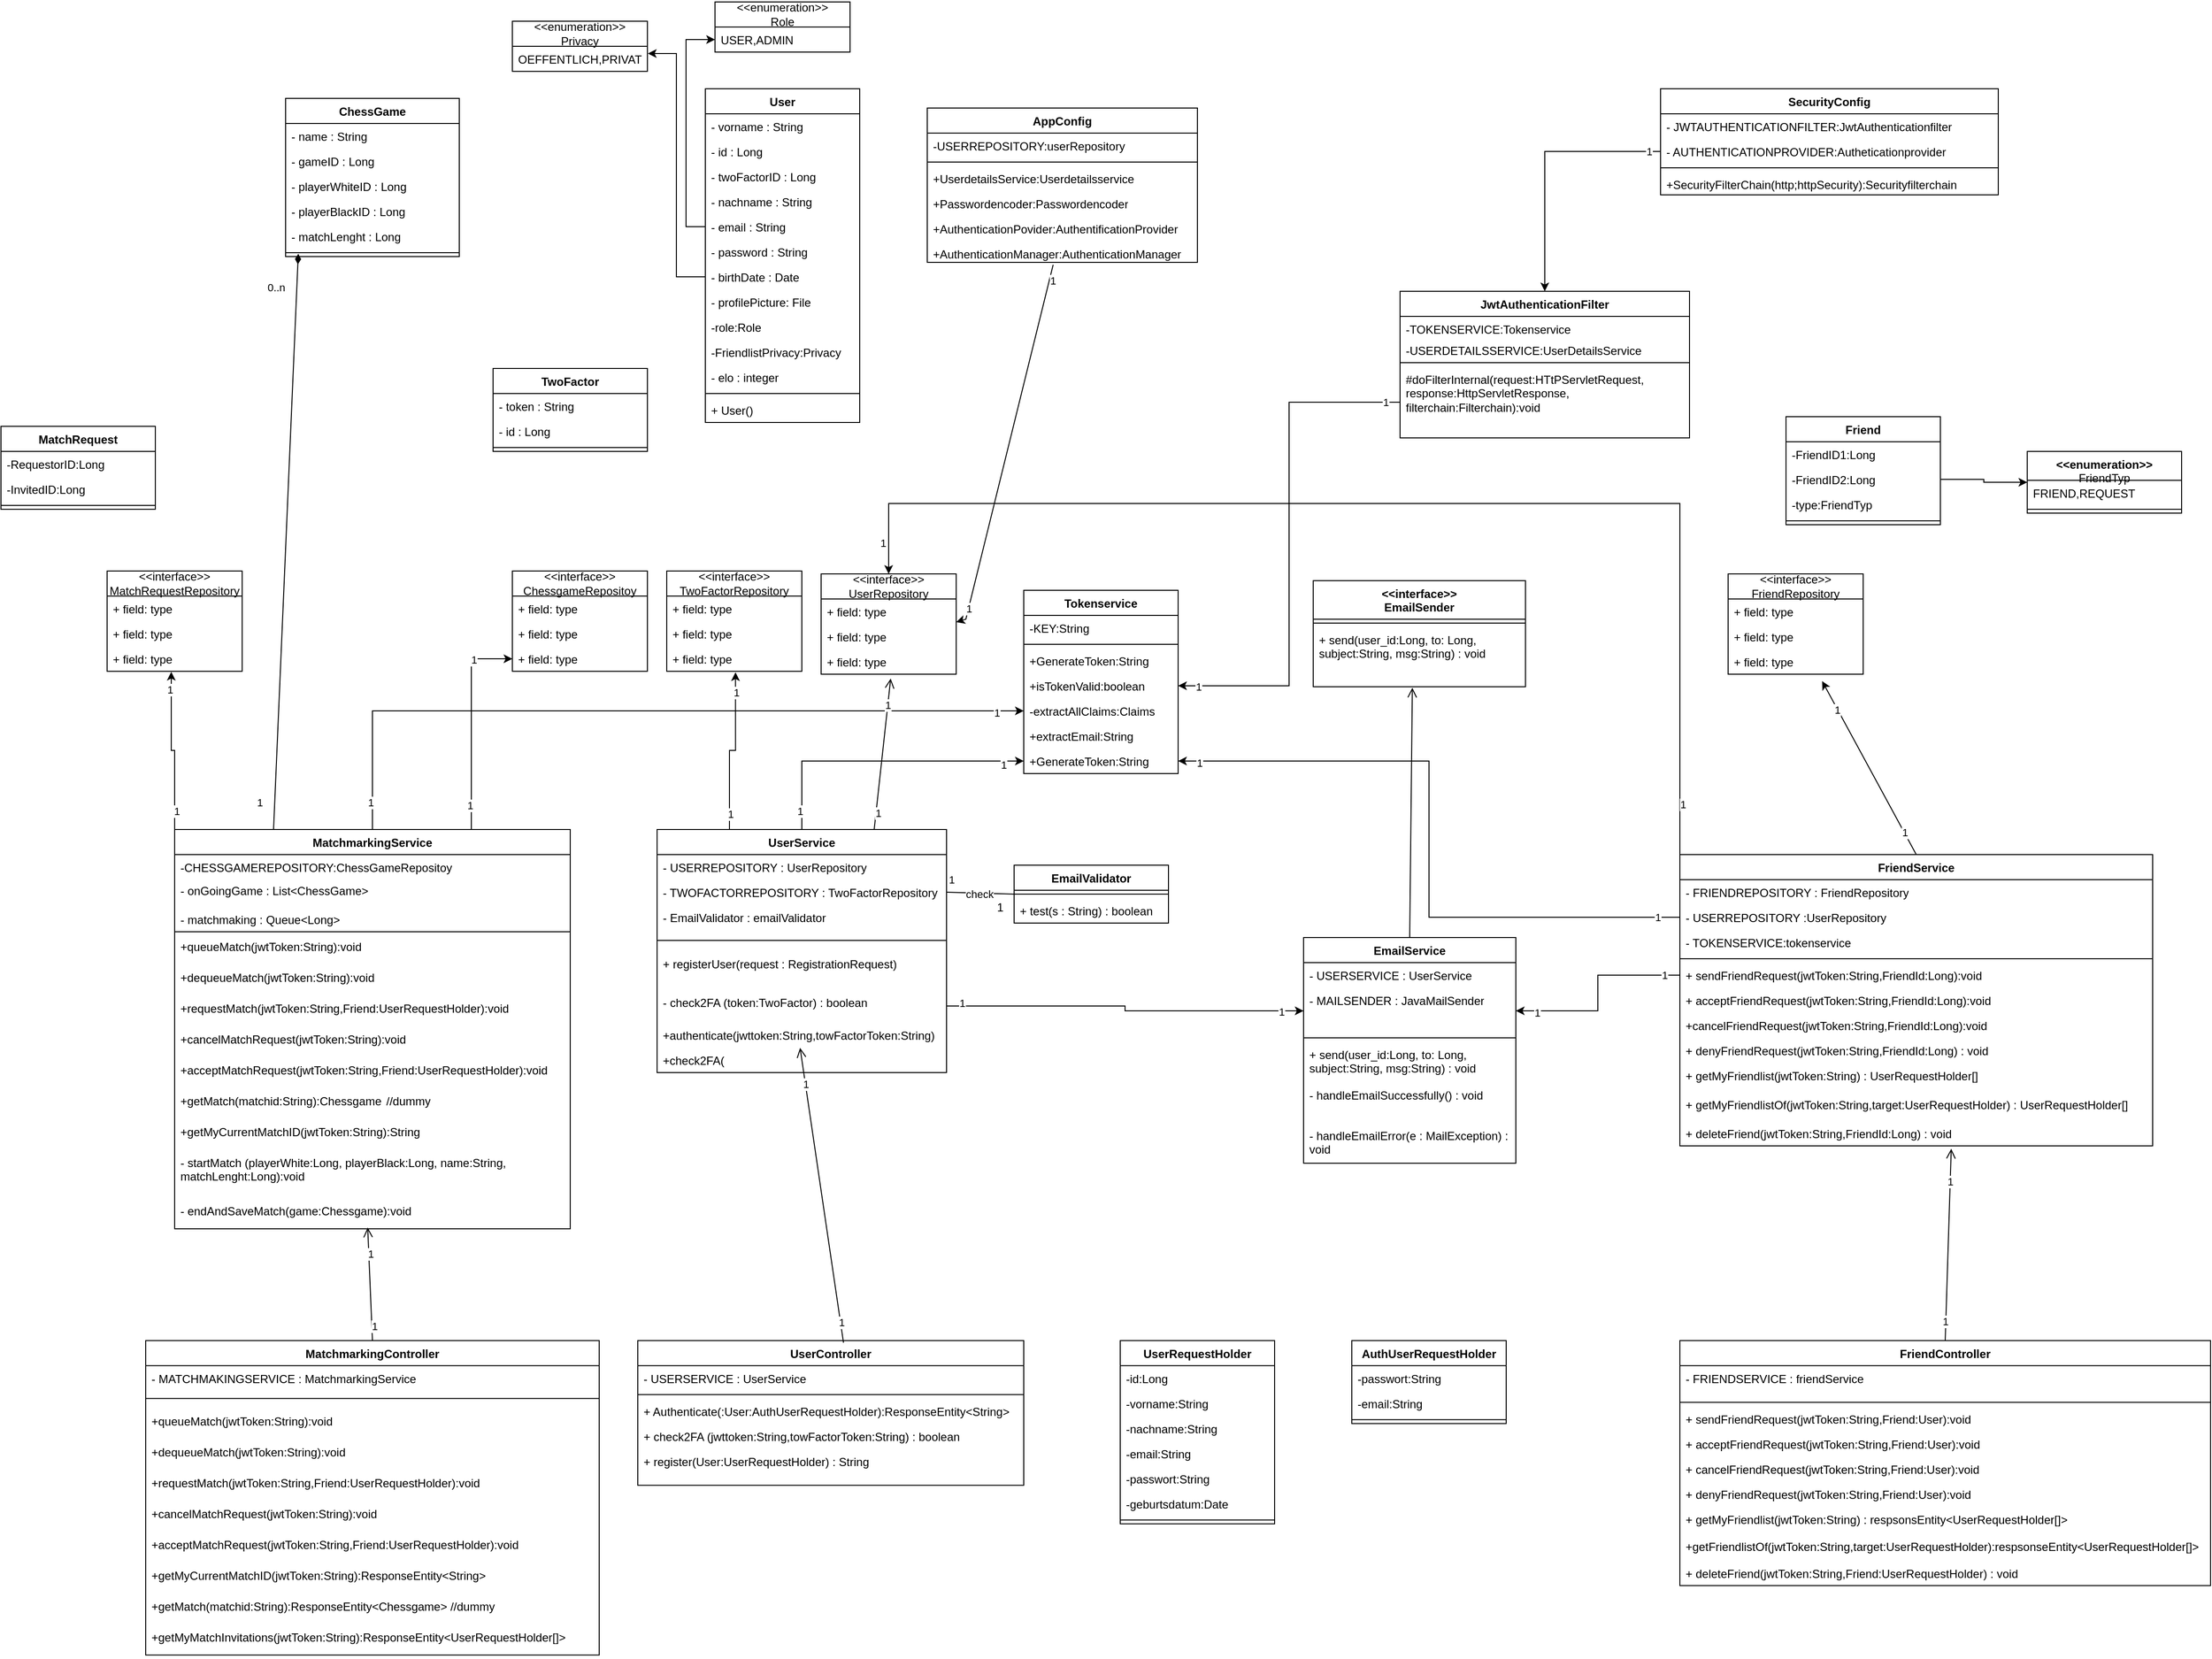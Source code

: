 <mxfile version="22.0.3" type="device">
  <diagram id="C5RBs43oDa-KdzZeNtuy" name="Page-1">
    <mxGraphModel dx="2630" dy="973" grid="1" gridSize="10" guides="1" tooltips="1" connect="1" arrows="1" fold="1" page="1" pageScale="1" pageWidth="827" pageHeight="1169" math="0" shadow="0">
      <root>
        <mxCell id="WIyWlLk6GJQsqaUBKTNV-0" />
        <mxCell id="WIyWlLk6GJQsqaUBKTNV-1" parent="WIyWlLk6GJQsqaUBKTNV-0" />
        <mxCell id="7aIhMmLS_khhMejl1p58-31" value="User" style="swimlane;fontStyle=1;align=center;verticalAlign=top;childLayout=stackLayout;horizontal=1;startSize=26;horizontalStack=0;resizeParent=1;resizeParentMax=0;resizeLast=0;collapsible=1;marginBottom=0;whiteSpace=wrap;html=1;" parent="WIyWlLk6GJQsqaUBKTNV-1" vertex="1">
          <mxGeometry x="-360" y="130" width="160" height="346" as="geometry" />
        </mxCell>
        <mxCell id="7aIhMmLS_khhMejl1p58-2" value="- vorname : String" style="text;strokeColor=none;fillColor=none;align=left;verticalAlign=top;spacingLeft=4;spacingRight=4;overflow=hidden;rotatable=0;points=[[0,0.5],[1,0.5]];portConstraint=eastwest;whiteSpace=wrap;html=1;" parent="7aIhMmLS_khhMejl1p58-31" vertex="1">
          <mxGeometry y="26" width="160" height="26" as="geometry" />
        </mxCell>
        <mxCell id="7aIhMmLS_khhMejl1p58-1" value="- id : Long" style="text;strokeColor=none;fillColor=none;align=left;verticalAlign=top;spacingLeft=4;spacingRight=4;overflow=hidden;rotatable=0;points=[[0,0.5],[1,0.5]];portConstraint=eastwest;whiteSpace=wrap;html=1;" parent="7aIhMmLS_khhMejl1p58-31" vertex="1">
          <mxGeometry y="52" width="160" height="26" as="geometry" />
        </mxCell>
        <mxCell id="7aIhMmLS_khhMejl1p58-49" value="- twoFactorID : Long" style="text;strokeColor=none;fillColor=none;align=left;verticalAlign=top;spacingLeft=4;spacingRight=4;overflow=hidden;rotatable=0;points=[[0,0.5],[1,0.5]];portConstraint=eastwest;whiteSpace=wrap;html=1;" parent="7aIhMmLS_khhMejl1p58-31" vertex="1">
          <mxGeometry y="78" width="160" height="26" as="geometry" />
        </mxCell>
        <mxCell id="7aIhMmLS_khhMejl1p58-3" value="- nachname : String" style="text;strokeColor=none;fillColor=none;align=left;verticalAlign=top;spacingLeft=4;spacingRight=4;overflow=hidden;rotatable=0;points=[[0,0.5],[1,0.5]];portConstraint=eastwest;whiteSpace=wrap;html=1;" parent="7aIhMmLS_khhMejl1p58-31" vertex="1">
          <mxGeometry y="104" width="160" height="26" as="geometry" />
        </mxCell>
        <mxCell id="7aIhMmLS_khhMejl1p58-4" value="- email : String" style="text;strokeColor=none;fillColor=none;align=left;verticalAlign=top;spacingLeft=4;spacingRight=4;overflow=hidden;rotatable=0;points=[[0,0.5],[1,0.5]];portConstraint=eastwest;whiteSpace=wrap;html=1;" parent="7aIhMmLS_khhMejl1p58-31" vertex="1">
          <mxGeometry y="130" width="160" height="26" as="geometry" />
        </mxCell>
        <mxCell id="7aIhMmLS_khhMejl1p58-25" value="- password : String" style="text;strokeColor=none;fillColor=none;align=left;verticalAlign=top;spacingLeft=4;spacingRight=4;overflow=hidden;rotatable=0;points=[[0,0.5],[1,0.5]];portConstraint=eastwest;whiteSpace=wrap;html=1;" parent="7aIhMmLS_khhMejl1p58-31" vertex="1">
          <mxGeometry y="156" width="160" height="26" as="geometry" />
        </mxCell>
        <mxCell id="7aIhMmLS_khhMejl1p58-26" value="- birthDate : Date" style="text;strokeColor=none;fillColor=none;align=left;verticalAlign=top;spacingLeft=4;spacingRight=4;overflow=hidden;rotatable=0;points=[[0,0.5],[1,0.5]];portConstraint=eastwest;whiteSpace=wrap;html=1;" parent="7aIhMmLS_khhMejl1p58-31" vertex="1">
          <mxGeometry y="182" width="160" height="26" as="geometry" />
        </mxCell>
        <mxCell id="7aIhMmLS_khhMejl1p58-27" value="- profilePicture: File" style="text;strokeColor=none;fillColor=none;align=left;verticalAlign=top;spacingLeft=4;spacingRight=4;overflow=hidden;rotatable=0;points=[[0,0.5],[1,0.5]];portConstraint=eastwest;whiteSpace=wrap;html=1;" parent="7aIhMmLS_khhMejl1p58-31" vertex="1">
          <mxGeometry y="208" width="160" height="26" as="geometry" />
        </mxCell>
        <mxCell id="v4sTPJkswgOKU-4ePGNl-111" value="-role:Role" style="text;strokeColor=none;fillColor=none;align=left;verticalAlign=top;spacingLeft=4;spacingRight=4;overflow=hidden;rotatable=0;points=[[0,0.5],[1,0.5]];portConstraint=eastwest;whiteSpace=wrap;html=1;" parent="7aIhMmLS_khhMejl1p58-31" vertex="1">
          <mxGeometry y="234" width="160" height="26" as="geometry" />
        </mxCell>
        <mxCell id="HsyfTrja44ihgZkdytqa-78" value="-FriendlistPrivacy:Privacy" style="text;strokeColor=none;fillColor=none;align=left;verticalAlign=top;spacingLeft=4;spacingRight=4;overflow=hidden;rotatable=0;points=[[0,0.5],[1,0.5]];portConstraint=eastwest;whiteSpace=wrap;html=1;" parent="7aIhMmLS_khhMejl1p58-31" vertex="1">
          <mxGeometry y="260" width="160" height="26" as="geometry" />
        </mxCell>
        <mxCell id="7aIhMmLS_khhMejl1p58-28" value="- elo : integer" style="text;strokeColor=none;fillColor=none;align=left;verticalAlign=top;spacingLeft=4;spacingRight=4;overflow=hidden;rotatable=0;points=[[0,0.5],[1,0.5]];portConstraint=eastwest;whiteSpace=wrap;html=1;" parent="7aIhMmLS_khhMejl1p58-31" vertex="1">
          <mxGeometry y="286" width="160" height="26" as="geometry" />
        </mxCell>
        <mxCell id="7aIhMmLS_khhMejl1p58-33" value="" style="line;strokeWidth=1;fillColor=none;align=left;verticalAlign=middle;spacingTop=-1;spacingLeft=3;spacingRight=3;rotatable=0;labelPosition=right;points=[];portConstraint=eastwest;strokeColor=inherit;" parent="7aIhMmLS_khhMejl1p58-31" vertex="1">
          <mxGeometry y="312" width="160" height="8" as="geometry" />
        </mxCell>
        <mxCell id="7aIhMmLS_khhMejl1p58-5" value="+ User()&amp;nbsp;" style="text;strokeColor=none;fillColor=none;align=left;verticalAlign=top;spacingLeft=4;spacingRight=4;overflow=hidden;rotatable=0;points=[[0,0.5],[1,0.5]];portConstraint=eastwest;whiteSpace=wrap;html=1;shadow=1;" parent="7aIhMmLS_khhMejl1p58-31" vertex="1">
          <mxGeometry y="320" width="160" height="26" as="geometry" />
        </mxCell>
        <mxCell id="7aIhMmLS_khhMejl1p58-44" value="TwoFactor" style="swimlane;fontStyle=1;align=center;verticalAlign=top;childLayout=stackLayout;horizontal=1;startSize=26;horizontalStack=0;resizeParent=1;resizeParentMax=0;resizeLast=0;collapsible=1;marginBottom=0;whiteSpace=wrap;html=1;" parent="WIyWlLk6GJQsqaUBKTNV-1" vertex="1">
          <mxGeometry x="-580" y="420" width="160" height="86" as="geometry" />
        </mxCell>
        <mxCell id="7aIhMmLS_khhMejl1p58-45" value="- token : String" style="text;strokeColor=none;fillColor=none;align=left;verticalAlign=top;spacingLeft=4;spacingRight=4;overflow=hidden;rotatable=0;points=[[0,0.5],[1,0.5]];portConstraint=eastwest;whiteSpace=wrap;html=1;" parent="7aIhMmLS_khhMejl1p58-44" vertex="1">
          <mxGeometry y="26" width="160" height="26" as="geometry" />
        </mxCell>
        <mxCell id="7aIhMmLS_khhMejl1p58-48" value="- id : Long" style="text;strokeColor=none;fillColor=none;align=left;verticalAlign=top;spacingLeft=4;spacingRight=4;overflow=hidden;rotatable=0;points=[[0,0.5],[1,0.5]];portConstraint=eastwest;whiteSpace=wrap;html=1;" parent="7aIhMmLS_khhMejl1p58-44" vertex="1">
          <mxGeometry y="52" width="160" height="26" as="geometry" />
        </mxCell>
        <mxCell id="7aIhMmLS_khhMejl1p58-46" value="" style="line;strokeWidth=1;fillColor=none;align=left;verticalAlign=middle;spacingTop=-1;spacingLeft=3;spacingRight=3;rotatable=0;labelPosition=right;points=[];portConstraint=eastwest;strokeColor=inherit;" parent="7aIhMmLS_khhMejl1p58-44" vertex="1">
          <mxGeometry y="78" width="160" height="8" as="geometry" />
        </mxCell>
        <mxCell id="7aIhMmLS_khhMejl1p58-92" value="FriendController" style="swimlane;fontStyle=1;align=center;verticalAlign=top;childLayout=stackLayout;horizontal=1;startSize=26;horizontalStack=0;resizeParent=1;resizeParentMax=0;resizeLast=0;collapsible=1;marginBottom=0;whiteSpace=wrap;html=1;" parent="WIyWlLk6GJQsqaUBKTNV-1" vertex="1">
          <mxGeometry x="650" y="1427.83" width="550" height="254" as="geometry" />
        </mxCell>
        <mxCell id="7aIhMmLS_khhMejl1p58-93" value="- FRIENDSERVICE : friendService" style="text;strokeColor=none;fillColor=none;align=left;verticalAlign=top;spacingLeft=4;spacingRight=4;overflow=hidden;rotatable=0;points=[[0,0.5],[1,0.5]];portConstraint=eastwest;whiteSpace=wrap;html=1;" parent="7aIhMmLS_khhMejl1p58-92" vertex="1">
          <mxGeometry y="26" width="550" height="34" as="geometry" />
        </mxCell>
        <mxCell id="7aIhMmLS_khhMejl1p58-94" value="" style="line;strokeWidth=1;fillColor=none;align=left;verticalAlign=middle;spacingTop=-1;spacingLeft=3;spacingRight=3;rotatable=0;labelPosition=right;points=[];portConstraint=eastwest;strokeColor=inherit;" parent="7aIhMmLS_khhMejl1p58-92" vertex="1">
          <mxGeometry y="60" width="550" height="8" as="geometry" />
        </mxCell>
        <mxCell id="7aIhMmLS_khhMejl1p58-105" value="+ sendFriendRequest(jwtToken:String,Friend:User):void" style="text;strokeColor=none;fillColor=none;align=left;verticalAlign=top;spacingLeft=4;spacingRight=4;overflow=hidden;rotatable=0;points=[[0,0.5],[1,0.5]];portConstraint=eastwest;whiteSpace=wrap;html=1;" parent="7aIhMmLS_khhMejl1p58-92" vertex="1">
          <mxGeometry y="68" width="550" height="26" as="geometry" />
        </mxCell>
        <mxCell id="v4sTPJkswgOKU-4ePGNl-17" value="+ acceptFriendRequest(jwtToken:String,Friend:User):void" style="text;strokeColor=none;fillColor=none;align=left;verticalAlign=top;spacingLeft=4;spacingRight=4;overflow=hidden;rotatable=0;points=[[0,0.5],[1,0.5]];portConstraint=eastwest;whiteSpace=wrap;html=1;" parent="7aIhMmLS_khhMejl1p58-92" vertex="1">
          <mxGeometry y="94" width="550" height="26" as="geometry" />
        </mxCell>
        <mxCell id="HsyfTrja44ihgZkdytqa-81" value="+ cancelFriendRequest(jwtToken:String,Friend:User):void" style="text;strokeColor=none;fillColor=none;align=left;verticalAlign=top;spacingLeft=4;spacingRight=4;overflow=hidden;rotatable=0;points=[[0,0.5],[1,0.5]];portConstraint=eastwest;whiteSpace=wrap;html=1;" parent="7aIhMmLS_khhMejl1p58-92" vertex="1">
          <mxGeometry y="120" width="550" height="26" as="geometry" />
        </mxCell>
        <mxCell id="v4sTPJkswgOKU-4ePGNl-18" value="+ denyFriendRequest(jwtToken:String,Friend:User):void" style="text;strokeColor=none;fillColor=none;align=left;verticalAlign=top;spacingLeft=4;spacingRight=4;overflow=hidden;rotatable=0;points=[[0,0.5],[1,0.5]];portConstraint=eastwest;whiteSpace=wrap;html=1;" parent="7aIhMmLS_khhMejl1p58-92" vertex="1">
          <mxGeometry y="146" width="550" height="26" as="geometry" />
        </mxCell>
        <mxCell id="7aIhMmLS_khhMejl1p58-107" value="+ getMyFriendlist(jwtToken:String) : respsonsEntity&amp;lt;UserRequestHolder[]&amp;gt;" style="text;strokeColor=none;fillColor=none;align=left;verticalAlign=top;spacingLeft=4;spacingRight=4;overflow=hidden;rotatable=0;points=[[0,0.5],[1,0.5]];portConstraint=eastwest;whiteSpace=wrap;html=1;" parent="7aIhMmLS_khhMejl1p58-92" vertex="1">
          <mxGeometry y="172" width="550" height="28" as="geometry" />
        </mxCell>
        <mxCell id="HsyfTrja44ihgZkdytqa-75" value="+getFriendlistOf(jwtToken:String,target:UserRequestHolder):respsonseEntity&amp;lt;UserRequestHolder[]&amp;gt;" style="text;strokeColor=none;fillColor=none;align=left;verticalAlign=top;spacingLeft=4;spacingRight=4;overflow=hidden;rotatable=0;points=[[0,0.5],[1,0.5]];portConstraint=eastwest;whiteSpace=wrap;html=1;" parent="7aIhMmLS_khhMejl1p58-92" vertex="1">
          <mxGeometry y="200" width="550" height="28" as="geometry" />
        </mxCell>
        <mxCell id="7aIhMmLS_khhMejl1p58-106" value="+ deleteFriend(jwtToken:String,Friend:UserRequestHolder) : void" style="text;strokeColor=none;fillColor=none;align=left;verticalAlign=top;spacingLeft=4;spacingRight=4;overflow=hidden;rotatable=0;points=[[0,0.5],[1,0.5]];portConstraint=eastwest;whiteSpace=wrap;html=1;" parent="7aIhMmLS_khhMejl1p58-92" vertex="1">
          <mxGeometry y="228" width="550" height="26" as="geometry" />
        </mxCell>
        <mxCell id="Gil3j8r5hJYlUUZ1fHr--0" style="edgeStyle=orthogonalEdgeStyle;rounded=0;orthogonalLoop=1;jettySize=auto;html=1;exitX=0;exitY=0;exitDx=0;exitDy=0;entryX=0.5;entryY=0;entryDx=0;entryDy=0;" parent="WIyWlLk6GJQsqaUBKTNV-1" source="7aIhMmLS_khhMejl1p58-96" target="7aIhMmLS_khhMejl1p58-122" edge="1">
          <mxGeometry relative="1" as="geometry">
            <mxPoint x="560" y="560" as="targetPoint" />
            <Array as="points">
              <mxPoint x="650" y="560" />
              <mxPoint x="-170" y="560" />
            </Array>
          </mxGeometry>
        </mxCell>
        <mxCell id="Gil3j8r5hJYlUUZ1fHr--1" value="1" style="edgeLabel;html=1;align=center;verticalAlign=middle;resizable=0;points=[];" parent="Gil3j8r5hJYlUUZ1fHr--0" vertex="1" connectable="0">
          <mxGeometry x="0.948" y="-6" relative="1" as="geometry">
            <mxPoint as="offset" />
          </mxGeometry>
        </mxCell>
        <mxCell id="Gil3j8r5hJYlUUZ1fHr--2" value="1" style="edgeLabel;html=1;align=center;verticalAlign=middle;resizable=0;points=[];" parent="Gil3j8r5hJYlUUZ1fHr--0" vertex="1" connectable="0">
          <mxGeometry x="-0.919" y="-3" relative="1" as="geometry">
            <mxPoint y="-1" as="offset" />
          </mxGeometry>
        </mxCell>
        <mxCell id="7aIhMmLS_khhMejl1p58-96" value="FriendService" style="swimlane;fontStyle=1;align=center;verticalAlign=top;childLayout=stackLayout;horizontal=1;startSize=26;horizontalStack=0;resizeParent=1;resizeParentMax=0;resizeLast=0;collapsible=1;marginBottom=0;whiteSpace=wrap;html=1;" parent="WIyWlLk6GJQsqaUBKTNV-1" vertex="1">
          <mxGeometry x="650" y="924" width="490" height="302" as="geometry" />
        </mxCell>
        <mxCell id="v4sTPJkswgOKU-4ePGNl-11" value="- FRIENDREPOSITORY : FriendRepository" style="text;strokeColor=none;fillColor=none;align=left;verticalAlign=top;spacingLeft=4;spacingRight=4;overflow=hidden;rotatable=0;points=[[0,0.5],[1,0.5]];portConstraint=eastwest;whiteSpace=wrap;html=1;" parent="7aIhMmLS_khhMejl1p58-96" vertex="1">
          <mxGeometry y="26" width="490" height="26" as="geometry" />
        </mxCell>
        <mxCell id="v4sTPJkswgOKU-4ePGNl-12" value="- USERREPOSITORY :UserRepository" style="text;strokeColor=none;fillColor=none;align=left;verticalAlign=top;spacingLeft=4;spacingRight=4;overflow=hidden;rotatable=0;points=[[0,0.5],[1,0.5]];portConstraint=eastwest;whiteSpace=wrap;html=1;" parent="7aIhMmLS_khhMejl1p58-96" vertex="1">
          <mxGeometry y="52" width="490" height="26" as="geometry" />
        </mxCell>
        <mxCell id="v4sTPJkswgOKU-4ePGNl-15" value="- TOKENSERVICE:tokenservice" style="text;strokeColor=none;fillColor=none;align=left;verticalAlign=top;spacingLeft=4;spacingRight=4;overflow=hidden;rotatable=0;points=[[0,0.5],[1,0.5]];portConstraint=eastwest;whiteSpace=wrap;html=1;" parent="7aIhMmLS_khhMejl1p58-96" vertex="1">
          <mxGeometry y="78" width="490" height="26" as="geometry" />
        </mxCell>
        <mxCell id="7aIhMmLS_khhMejl1p58-98" value="" style="line;strokeWidth=1;fillColor=none;align=left;verticalAlign=middle;spacingTop=-1;spacingLeft=3;spacingRight=3;rotatable=0;labelPosition=right;points=[];portConstraint=eastwest;strokeColor=inherit;" parent="7aIhMmLS_khhMejl1p58-96" vertex="1">
          <mxGeometry y="104" width="490" height="8" as="geometry" />
        </mxCell>
        <mxCell id="7aIhMmLS_khhMejl1p58-102" value="+ sendFriendRequest(jwtToken:String,FriendId:Long):void" style="text;strokeColor=none;fillColor=none;align=left;verticalAlign=top;spacingLeft=4;spacingRight=4;overflow=hidden;rotatable=0;points=[[0,0.5],[1,0.5]];portConstraint=eastwest;whiteSpace=wrap;html=1;" parent="7aIhMmLS_khhMejl1p58-96" vertex="1">
          <mxGeometry y="112" width="490" height="26" as="geometry" />
        </mxCell>
        <mxCell id="v4sTPJkswgOKU-4ePGNl-13" value="+ acceptFriendRequest(jwtToken:String,FriendId:Long):void" style="text;strokeColor=none;fillColor=none;align=left;verticalAlign=top;spacingLeft=4;spacingRight=4;overflow=hidden;rotatable=0;points=[[0,0.5],[1,0.5]];portConstraint=eastwest;whiteSpace=wrap;html=1;" parent="7aIhMmLS_khhMejl1p58-96" vertex="1">
          <mxGeometry y="138" width="490" height="26" as="geometry" />
        </mxCell>
        <mxCell id="HsyfTrja44ihgZkdytqa-82" value="+cancelFriendRequest(jwtToken:String,FriendId:Long):void" style="text;strokeColor=none;fillColor=none;align=left;verticalAlign=top;spacingLeft=4;spacingRight=4;overflow=hidden;rotatable=0;points=[[0,0.5],[1,0.5]];portConstraint=eastwest;whiteSpace=wrap;html=1;" parent="7aIhMmLS_khhMejl1p58-96" vertex="1">
          <mxGeometry y="164" width="490" height="26" as="geometry" />
        </mxCell>
        <mxCell id="7aIhMmLS_khhMejl1p58-103" value="+ denyFriendRequest(jwtToken:String,FriendId:Long) : void" style="text;strokeColor=none;fillColor=none;align=left;verticalAlign=top;spacingLeft=4;spacingRight=4;overflow=hidden;rotatable=0;points=[[0,0.5],[1,0.5]];portConstraint=eastwest;whiteSpace=wrap;html=1;" parent="7aIhMmLS_khhMejl1p58-96" vertex="1">
          <mxGeometry y="190" width="490" height="26" as="geometry" />
        </mxCell>
        <mxCell id="7aIhMmLS_khhMejl1p58-104" value="+ getMyFriendlist(jwtToken:String) : UserRequestHolder[]&amp;nbsp;" style="text;strokeColor=none;fillColor=none;align=left;verticalAlign=top;spacingLeft=4;spacingRight=4;overflow=hidden;rotatable=0;points=[[0,0.5],[1,0.5]];portConstraint=eastwest;whiteSpace=wrap;html=1;" parent="7aIhMmLS_khhMejl1p58-96" vertex="1">
          <mxGeometry y="216" width="490" height="30" as="geometry" />
        </mxCell>
        <mxCell id="HsyfTrja44ihgZkdytqa-76" value="+ getMyFriendlistOf(jwtToken:String,target:UserRequestHolder) : UserRequestHolder[]&amp;nbsp;" style="text;strokeColor=none;fillColor=none;align=left;verticalAlign=top;spacingLeft=4;spacingRight=4;overflow=hidden;rotatable=0;points=[[0,0.5],[1,0.5]];portConstraint=eastwest;whiteSpace=wrap;html=1;" parent="7aIhMmLS_khhMejl1p58-96" vertex="1">
          <mxGeometry y="246" width="490" height="30" as="geometry" />
        </mxCell>
        <mxCell id="v4sTPJkswgOKU-4ePGNl-14" value="+ deleteFriend(jwtToken:String,FriendId:Long) : void" style="text;strokeColor=none;fillColor=none;align=left;verticalAlign=top;spacingLeft=4;spacingRight=4;overflow=hidden;rotatable=0;points=[[0,0.5],[1,0.5]];portConstraint=eastwest;whiteSpace=wrap;html=1;" parent="7aIhMmLS_khhMejl1p58-96" vertex="1">
          <mxGeometry y="276" width="490" height="26" as="geometry" />
        </mxCell>
        <mxCell id="7aIhMmLS_khhMejl1p58-122" value="&amp;lt;&amp;lt;interface&amp;gt;&amp;gt;&lt;br&gt;UserRepository" style="swimlane;fontStyle=0;childLayout=stackLayout;horizontal=1;startSize=26;fillColor=none;horizontalStack=0;resizeParent=1;resizeParentMax=0;resizeLast=0;collapsible=1;marginBottom=0;whiteSpace=wrap;html=1;" parent="WIyWlLk6GJQsqaUBKTNV-1" vertex="1">
          <mxGeometry x="-240" y="633" width="140" height="104" as="geometry" />
        </mxCell>
        <mxCell id="7aIhMmLS_khhMejl1p58-123" value="+ field: type" style="text;strokeColor=none;fillColor=none;align=left;verticalAlign=top;spacingLeft=4;spacingRight=4;overflow=hidden;rotatable=0;points=[[0,0.5],[1,0.5]];portConstraint=eastwest;whiteSpace=wrap;html=1;" parent="7aIhMmLS_khhMejl1p58-122" vertex="1">
          <mxGeometry y="26" width="140" height="26" as="geometry" />
        </mxCell>
        <mxCell id="7aIhMmLS_khhMejl1p58-124" value="+ field: type" style="text;strokeColor=none;fillColor=none;align=left;verticalAlign=top;spacingLeft=4;spacingRight=4;overflow=hidden;rotatable=0;points=[[0,0.5],[1,0.5]];portConstraint=eastwest;whiteSpace=wrap;html=1;" parent="7aIhMmLS_khhMejl1p58-122" vertex="1">
          <mxGeometry y="52" width="140" height="26" as="geometry" />
        </mxCell>
        <mxCell id="7aIhMmLS_khhMejl1p58-125" value="+ field: type" style="text;strokeColor=none;fillColor=none;align=left;verticalAlign=top;spacingLeft=4;spacingRight=4;overflow=hidden;rotatable=0;points=[[0,0.5],[1,0.5]];portConstraint=eastwest;whiteSpace=wrap;html=1;" parent="7aIhMmLS_khhMejl1p58-122" vertex="1">
          <mxGeometry y="78" width="140" height="26" as="geometry" />
        </mxCell>
        <mxCell id="7aIhMmLS_khhMejl1p58-144" value="ChessGame" style="swimlane;fontStyle=1;align=center;verticalAlign=top;childLayout=stackLayout;horizontal=1;startSize=26;horizontalStack=0;resizeParent=1;resizeParentMax=0;resizeLast=0;collapsible=1;marginBottom=0;whiteSpace=wrap;html=1;" parent="WIyWlLk6GJQsqaUBKTNV-1" vertex="1">
          <mxGeometry x="-795" y="140" width="180" height="164" as="geometry" />
        </mxCell>
        <mxCell id="7aIhMmLS_khhMejl1p58-129" value="- name : String" style="text;strokeColor=none;fillColor=none;align=left;verticalAlign=top;spacingLeft=4;spacingRight=4;overflow=hidden;rotatable=0;points=[[0,0.5],[1,0.5]];portConstraint=eastwest;whiteSpace=wrap;html=1;" parent="7aIhMmLS_khhMejl1p58-144" vertex="1">
          <mxGeometry y="26" width="180" height="26" as="geometry" />
        </mxCell>
        <mxCell id="7aIhMmLS_khhMejl1p58-132" value="- gameID : Long" style="text;strokeColor=none;fillColor=none;align=left;verticalAlign=top;spacingLeft=4;spacingRight=4;overflow=hidden;rotatable=0;points=[[0,0.5],[1,0.5]];portConstraint=eastwest;whiteSpace=wrap;html=1;" parent="7aIhMmLS_khhMejl1p58-144" vertex="1">
          <mxGeometry y="52" width="180" height="26" as="geometry" />
        </mxCell>
        <mxCell id="7aIhMmLS_khhMejl1p58-130" value="- playerWhiteID : Long" style="text;strokeColor=none;fillColor=none;align=left;verticalAlign=top;spacingLeft=4;spacingRight=4;overflow=hidden;rotatable=0;points=[[0,0.5],[1,0.5]];portConstraint=eastwest;whiteSpace=wrap;html=1;" parent="7aIhMmLS_khhMejl1p58-144" vertex="1">
          <mxGeometry y="78" width="180" height="26" as="geometry" />
        </mxCell>
        <mxCell id="7aIhMmLS_khhMejl1p58-131" value="- playerBlackID : Long" style="text;strokeColor=none;fillColor=none;align=left;verticalAlign=top;spacingLeft=4;spacingRight=4;overflow=hidden;rotatable=0;points=[[0,0.5],[1,0.5]];portConstraint=eastwest;whiteSpace=wrap;html=1;" parent="7aIhMmLS_khhMejl1p58-144" vertex="1">
          <mxGeometry y="104" width="180" height="26" as="geometry" />
        </mxCell>
        <mxCell id="7aIhMmLS_khhMejl1p58-133" value="- matchLenght : Long" style="text;strokeColor=none;fillColor=none;align=left;verticalAlign=top;spacingLeft=4;spacingRight=4;overflow=hidden;rotatable=0;points=[[0,0.5],[1,0.5]];portConstraint=eastwest;whiteSpace=wrap;html=1;" parent="7aIhMmLS_khhMejl1p58-144" vertex="1">
          <mxGeometry y="130" width="180" height="26" as="geometry" />
        </mxCell>
        <mxCell id="7aIhMmLS_khhMejl1p58-146" value="" style="line;strokeWidth=1;fillColor=none;align=left;verticalAlign=middle;spacingTop=-1;spacingLeft=3;spacingRight=3;rotatable=0;labelPosition=right;points=[];portConstraint=eastwest;strokeColor=inherit;" parent="7aIhMmLS_khhMejl1p58-144" vertex="1">
          <mxGeometry y="156" width="180" height="8" as="geometry" />
        </mxCell>
        <mxCell id="HsyfTrja44ihgZkdytqa-1" style="edgeStyle=orthogonalEdgeStyle;rounded=0;orthogonalLoop=1;jettySize=auto;html=1;exitX=0.75;exitY=0;exitDx=0;exitDy=0;" parent="WIyWlLk6GJQsqaUBKTNV-1" source="7aIhMmLS_khhMejl1p58-150" target="7aIhMmLS_khhMejl1p58-170" edge="1">
          <mxGeometry relative="1" as="geometry" />
        </mxCell>
        <mxCell id="HsyfTrja44ihgZkdytqa-2" value="1" style="edgeLabel;html=1;align=center;verticalAlign=middle;resizable=0;points=[];" parent="HsyfTrja44ihgZkdytqa-1" vertex="1" connectable="0">
          <mxGeometry x="-0.768" y="2" relative="1" as="geometry">
            <mxPoint as="offset" />
          </mxGeometry>
        </mxCell>
        <mxCell id="HsyfTrja44ihgZkdytqa-3" value="1" style="edgeLabel;html=1;align=center;verticalAlign=middle;resizable=0;points=[];" parent="HsyfTrja44ihgZkdytqa-1" vertex="1" connectable="0">
          <mxGeometry x="0.635" y="-1" relative="1" as="geometry">
            <mxPoint as="offset" />
          </mxGeometry>
        </mxCell>
        <mxCell id="HsyfTrja44ihgZkdytqa-68" style="edgeStyle=orthogonalEdgeStyle;rounded=0;orthogonalLoop=1;jettySize=auto;html=1;exitX=0.5;exitY=0;exitDx=0;exitDy=0;entryX=0;entryY=0.5;entryDx=0;entryDy=0;" parent="WIyWlLk6GJQsqaUBKTNV-1" source="7aIhMmLS_khhMejl1p58-150" target="v4sTPJkswgOKU-4ePGNl-59" edge="1">
          <mxGeometry relative="1" as="geometry" />
        </mxCell>
        <mxCell id="HsyfTrja44ihgZkdytqa-69" value="1" style="edgeLabel;html=1;align=center;verticalAlign=middle;resizable=0;points=[];" parent="HsyfTrja44ihgZkdytqa-68" vertex="1" connectable="0">
          <mxGeometry x="-0.93" y="2" relative="1" as="geometry">
            <mxPoint as="offset" />
          </mxGeometry>
        </mxCell>
        <mxCell id="HsyfTrja44ihgZkdytqa-70" value="1" style="edgeLabel;html=1;align=center;verticalAlign=middle;resizable=0;points=[];" parent="HsyfTrja44ihgZkdytqa-68" vertex="1" connectable="0">
          <mxGeometry x="0.93" y="-2" relative="1" as="geometry">
            <mxPoint as="offset" />
          </mxGeometry>
        </mxCell>
        <mxCell id="7aIhMmLS_khhMejl1p58-150" value="MatchmarkingService" style="swimlane;fontStyle=1;align=center;verticalAlign=top;childLayout=stackLayout;horizontal=1;startSize=26;horizontalStack=0;resizeParent=1;resizeParentMax=0;resizeLast=0;collapsible=1;marginBottom=0;whiteSpace=wrap;html=1;" parent="WIyWlLk6GJQsqaUBKTNV-1" vertex="1">
          <mxGeometry x="-910" y="898" width="410" height="414" as="geometry" />
        </mxCell>
        <mxCell id="7aIhMmLS_khhMejl1p58-151" value="-CHESSGAMEREPOSITORY:ChessGameRepositoy" style="text;strokeColor=none;fillColor=none;align=left;verticalAlign=top;spacingLeft=4;spacingRight=4;overflow=hidden;rotatable=0;points=[[0,0.5],[1,0.5]];portConstraint=eastwest;whiteSpace=wrap;html=1;" parent="7aIhMmLS_khhMejl1p58-150" vertex="1">
          <mxGeometry y="26" width="410" height="24" as="geometry" />
        </mxCell>
        <mxCell id="7aIhMmLS_khhMejl1p58-173" value="- onGoingGame : List&amp;lt;ChessGame&amp;gt;" style="text;strokeColor=none;fillColor=none;align=left;verticalAlign=top;spacingLeft=4;spacingRight=4;overflow=hidden;rotatable=0;points=[[0,0.5],[1,0.5]];portConstraint=eastwest;whiteSpace=wrap;html=1;" parent="7aIhMmLS_khhMejl1p58-150" vertex="1">
          <mxGeometry y="50" width="410" height="30" as="geometry" />
        </mxCell>
        <mxCell id="7aIhMmLS_khhMejl1p58-174" value="- matchmaking : Queue&amp;lt;Long&amp;gt;&amp;nbsp;" style="text;strokeColor=none;fillColor=none;align=left;verticalAlign=top;spacingLeft=4;spacingRight=4;overflow=hidden;rotatable=0;points=[[0,0.5],[1,0.5]];portConstraint=eastwest;whiteSpace=wrap;html=1;" parent="7aIhMmLS_khhMejl1p58-150" vertex="1">
          <mxGeometry y="80" width="410" height="24" as="geometry" />
        </mxCell>
        <mxCell id="7aIhMmLS_khhMejl1p58-152" value="" style="line;strokeWidth=1;fillColor=none;align=left;verticalAlign=middle;spacingTop=-1;spacingLeft=3;spacingRight=3;rotatable=0;labelPosition=right;points=[];portConstraint=eastwest;strokeColor=inherit;" parent="7aIhMmLS_khhMejl1p58-150" vertex="1">
          <mxGeometry y="104" width="410" height="4" as="geometry" />
        </mxCell>
        <mxCell id="HsyfTrja44ihgZkdytqa-21" value="+queueMatch(jwtToken:String):void" style="text;strokeColor=none;fillColor=none;align=left;verticalAlign=top;spacingLeft=4;spacingRight=4;overflow=hidden;rotatable=0;points=[[0,0.5],[1,0.5]];portConstraint=eastwest;whiteSpace=wrap;html=1;" parent="7aIhMmLS_khhMejl1p58-150" vertex="1">
          <mxGeometry y="108" width="410" height="32" as="geometry" />
        </mxCell>
        <mxCell id="HsyfTrja44ihgZkdytqa-22" value="+dequeueMatch(jwtToken:String):void" style="text;strokeColor=none;fillColor=none;align=left;verticalAlign=top;spacingLeft=4;spacingRight=4;overflow=hidden;rotatable=0;points=[[0,0.5],[1,0.5]];portConstraint=eastwest;whiteSpace=wrap;html=1;" parent="7aIhMmLS_khhMejl1p58-150" vertex="1">
          <mxGeometry y="140" width="410" height="32" as="geometry" />
        </mxCell>
        <mxCell id="HsyfTrja44ihgZkdytqa-41" value="+requestMatch(jwtToken:String,Friend:UserRequestHolder):void" style="text;strokeColor=none;fillColor=none;align=left;verticalAlign=top;spacingLeft=4;spacingRight=4;overflow=hidden;rotatable=0;points=[[0,0.5],[1,0.5]];portConstraint=eastwest;whiteSpace=wrap;html=1;" parent="7aIhMmLS_khhMejl1p58-150" vertex="1">
          <mxGeometry y="172" width="410" height="32" as="geometry" />
        </mxCell>
        <mxCell id="HsyfTrja44ihgZkdytqa-80" value="+cancelMatchRequest(jwtToken:String):void" style="text;strokeColor=none;fillColor=none;align=left;verticalAlign=top;spacingLeft=4;spacingRight=4;overflow=hidden;rotatable=0;points=[[0,0.5],[1,0.5]];portConstraint=eastwest;whiteSpace=wrap;html=1;" parent="7aIhMmLS_khhMejl1p58-150" vertex="1">
          <mxGeometry y="204" width="410" height="32" as="geometry" />
        </mxCell>
        <mxCell id="HsyfTrja44ihgZkdytqa-38" value="+acceptMatchRequest(jwtToken:String,Friend:UserRequestHolder):void" style="text;strokeColor=none;fillColor=none;align=left;verticalAlign=top;spacingLeft=4;spacingRight=4;overflow=hidden;rotatable=0;points=[[0,0.5],[1,0.5]];portConstraint=eastwest;whiteSpace=wrap;html=1;" parent="7aIhMmLS_khhMejl1p58-150" vertex="1">
          <mxGeometry y="236" width="410" height="32" as="geometry" />
        </mxCell>
        <mxCell id="HsyfTrja44ihgZkdytqa-43" value="+getMatch(matchid:String):Chessgame&lt;span style=&quot;white-space: pre;&quot;&gt;&#x9;&lt;/span&gt;//dummy" style="text;strokeColor=none;fillColor=none;align=left;verticalAlign=top;spacingLeft=4;spacingRight=4;overflow=hidden;rotatable=0;points=[[0,0.5],[1,0.5]];portConstraint=eastwest;whiteSpace=wrap;html=1;" parent="7aIhMmLS_khhMejl1p58-150" vertex="1">
          <mxGeometry y="268" width="410" height="32" as="geometry" />
        </mxCell>
        <mxCell id="HsyfTrja44ihgZkdytqa-42" value="+getMyCurrentMatchID(jwtToken:String):String" style="text;strokeColor=none;fillColor=none;align=left;verticalAlign=top;spacingLeft=4;spacingRight=4;overflow=hidden;rotatable=0;points=[[0,0.5],[1,0.5]];portConstraint=eastwest;whiteSpace=wrap;html=1;" parent="7aIhMmLS_khhMejl1p58-150" vertex="1">
          <mxGeometry y="300" width="410" height="32" as="geometry" />
        </mxCell>
        <mxCell id="7aIhMmLS_khhMejl1p58-175" value="- startMatch (playerWhite:Long, playerBlack:Long, name:String, matchLenght:Long):void" style="text;strokeColor=none;fillColor=none;align=left;verticalAlign=top;spacingLeft=4;spacingRight=4;overflow=hidden;rotatable=0;points=[[0,0.5],[1,0.5]];portConstraint=eastwest;whiteSpace=wrap;html=1;" parent="7aIhMmLS_khhMejl1p58-150" vertex="1">
          <mxGeometry y="332" width="410" height="50" as="geometry" />
        </mxCell>
        <mxCell id="7aIhMmLS_khhMejl1p58-177" value="- endAndSaveMatch(game:Chessgame):void" style="text;strokeColor=none;fillColor=none;align=left;verticalAlign=top;spacingLeft=4;spacingRight=4;overflow=hidden;rotatable=0;points=[[0,0.5],[1,0.5]];portConstraint=eastwest;whiteSpace=wrap;html=1;" parent="7aIhMmLS_khhMejl1p58-150" vertex="1">
          <mxGeometry y="382" width="410" height="32" as="geometry" />
        </mxCell>
        <mxCell id="7aIhMmLS_khhMejl1p58-167" value="&amp;lt;&amp;lt;interface&amp;gt;&amp;gt;&lt;br&gt;ChessgameRepositoy" style="swimlane;fontStyle=0;childLayout=stackLayout;horizontal=1;startSize=26;fillColor=none;horizontalStack=0;resizeParent=1;resizeParentMax=0;resizeLast=0;collapsible=1;marginBottom=0;whiteSpace=wrap;html=1;" parent="WIyWlLk6GJQsqaUBKTNV-1" vertex="1">
          <mxGeometry x="-560" y="630" width="140" height="104" as="geometry" />
        </mxCell>
        <mxCell id="7aIhMmLS_khhMejl1p58-168" value="+ field: type" style="text;strokeColor=none;fillColor=none;align=left;verticalAlign=top;spacingLeft=4;spacingRight=4;overflow=hidden;rotatable=0;points=[[0,0.5],[1,0.5]];portConstraint=eastwest;whiteSpace=wrap;html=1;" parent="7aIhMmLS_khhMejl1p58-167" vertex="1">
          <mxGeometry y="26" width="140" height="26" as="geometry" />
        </mxCell>
        <mxCell id="7aIhMmLS_khhMejl1p58-169" value="+ field: type" style="text;strokeColor=none;fillColor=none;align=left;verticalAlign=top;spacingLeft=4;spacingRight=4;overflow=hidden;rotatable=0;points=[[0,0.5],[1,0.5]];portConstraint=eastwest;whiteSpace=wrap;html=1;" parent="7aIhMmLS_khhMejl1p58-167" vertex="1">
          <mxGeometry y="52" width="140" height="26" as="geometry" />
        </mxCell>
        <mxCell id="7aIhMmLS_khhMejl1p58-170" value="+ field: type" style="text;strokeColor=none;fillColor=none;align=left;verticalAlign=top;spacingLeft=4;spacingRight=4;overflow=hidden;rotatable=0;points=[[0,0.5],[1,0.5]];portConstraint=eastwest;whiteSpace=wrap;html=1;" parent="7aIhMmLS_khhMejl1p58-167" vertex="1">
          <mxGeometry y="78" width="140" height="26" as="geometry" />
        </mxCell>
        <mxCell id="7aIhMmLS_khhMejl1p58-213" value="&amp;lt;&amp;lt;interface&amp;gt;&amp;gt;&lt;br&gt;EmailSender" style="swimlane;fontStyle=1;align=center;verticalAlign=top;childLayout=stackLayout;horizontal=1;startSize=40;horizontalStack=0;resizeParent=1;resizeParentMax=0;resizeLast=0;collapsible=1;marginBottom=0;whiteSpace=wrap;html=1;" parent="WIyWlLk6GJQsqaUBKTNV-1" vertex="1">
          <mxGeometry x="270" y="640" width="220" height="110" as="geometry" />
        </mxCell>
        <mxCell id="7aIhMmLS_khhMejl1p58-215" value="" style="line;strokeWidth=1;fillColor=none;align=left;verticalAlign=middle;spacingTop=-1;spacingLeft=3;spacingRight=3;rotatable=0;labelPosition=right;points=[];portConstraint=eastwest;strokeColor=inherit;" parent="7aIhMmLS_khhMejl1p58-213" vertex="1">
          <mxGeometry y="40" width="220" height="8" as="geometry" />
        </mxCell>
        <mxCell id="7aIhMmLS_khhMejl1p58-216" value="+ send(user_id:Long, to: Long, subject:String, msg:String) : void" style="text;strokeColor=none;fillColor=none;align=left;verticalAlign=top;spacingLeft=4;spacingRight=4;overflow=hidden;rotatable=0;points=[[0,0.5],[1,0.5]];portConstraint=eastwest;whiteSpace=wrap;html=1;" parent="7aIhMmLS_khhMejl1p58-213" vertex="1">
          <mxGeometry y="48" width="220" height="62" as="geometry" />
        </mxCell>
        <mxCell id="7aIhMmLS_khhMejl1p58-217" value="EmailService" style="swimlane;fontStyle=1;align=center;verticalAlign=top;childLayout=stackLayout;horizontal=1;startSize=26;horizontalStack=0;resizeParent=1;resizeParentMax=0;resizeLast=0;collapsible=1;marginBottom=0;whiteSpace=wrap;html=1;" parent="WIyWlLk6GJQsqaUBKTNV-1" vertex="1">
          <mxGeometry x="260" y="1010" width="220" height="234" as="geometry" />
        </mxCell>
        <mxCell id="7aIhMmLS_khhMejl1p58-218" value="- USERSERVICE : UserService" style="text;strokeColor=none;fillColor=none;align=left;verticalAlign=top;spacingLeft=4;spacingRight=4;overflow=hidden;rotatable=0;points=[[0,0.5],[1,0.5]];portConstraint=eastwest;whiteSpace=wrap;html=1;" parent="7aIhMmLS_khhMejl1p58-217" vertex="1">
          <mxGeometry y="26" width="220" height="26" as="geometry" />
        </mxCell>
        <mxCell id="7aIhMmLS_khhMejl1p58-224" value="- MAILSENDER : JavaMailSender" style="text;strokeColor=none;fillColor=none;align=left;verticalAlign=top;spacingLeft=4;spacingRight=4;overflow=hidden;rotatable=0;points=[[0,0.5],[1,0.5]];portConstraint=eastwest;whiteSpace=wrap;html=1;" parent="7aIhMmLS_khhMejl1p58-217" vertex="1">
          <mxGeometry y="52" width="220" height="48" as="geometry" />
        </mxCell>
        <mxCell id="7aIhMmLS_khhMejl1p58-219" value="" style="line;strokeWidth=1;fillColor=none;align=left;verticalAlign=middle;spacingTop=-1;spacingLeft=3;spacingRight=3;rotatable=0;labelPosition=right;points=[];portConstraint=eastwest;strokeColor=inherit;" parent="7aIhMmLS_khhMejl1p58-217" vertex="1">
          <mxGeometry y="100" width="220" height="8" as="geometry" />
        </mxCell>
        <mxCell id="7aIhMmLS_khhMejl1p58-220" value="+ send(user_id:Long, to: Long, subject:String, msg:String) : void" style="text;strokeColor=none;fillColor=none;align=left;verticalAlign=top;spacingLeft=4;spacingRight=4;overflow=hidden;rotatable=0;points=[[0,0.5],[1,0.5]];portConstraint=eastwest;whiteSpace=wrap;html=1;" parent="7aIhMmLS_khhMejl1p58-217" vertex="1">
          <mxGeometry y="108" width="220" height="42" as="geometry" />
        </mxCell>
        <mxCell id="uAYqQ-NV4i7jLm1RXl2G-0" value="- handleEmailSuccessfully() : void" style="text;strokeColor=none;fillColor=none;align=left;verticalAlign=top;spacingLeft=4;spacingRight=4;overflow=hidden;rotatable=0;points=[[0,0.5],[1,0.5]];portConstraint=eastwest;whiteSpace=wrap;html=1;" vertex="1" parent="7aIhMmLS_khhMejl1p58-217">
          <mxGeometry y="150" width="220" height="42" as="geometry" />
        </mxCell>
        <mxCell id="uAYqQ-NV4i7jLm1RXl2G-1" value="- handleEmailError(e : MailException) : void" style="text;strokeColor=none;fillColor=none;align=left;verticalAlign=top;spacingLeft=4;spacingRight=4;overflow=hidden;rotatable=0;points=[[0,0.5],[1,0.5]];portConstraint=eastwest;whiteSpace=wrap;html=1;" vertex="1" parent="7aIhMmLS_khhMejl1p58-217">
          <mxGeometry y="192" width="220" height="42" as="geometry" />
        </mxCell>
        <mxCell id="7aIhMmLS_khhMejl1p58-226" value="EmailValidator" style="swimlane;fontStyle=1;align=center;verticalAlign=top;childLayout=stackLayout;horizontal=1;startSize=26;horizontalStack=0;resizeParent=1;resizeParentMax=0;resizeLast=0;collapsible=1;marginBottom=0;whiteSpace=wrap;html=1;" parent="WIyWlLk6GJQsqaUBKTNV-1" vertex="1">
          <mxGeometry x="-40" y="935" width="160" height="60" as="geometry" />
        </mxCell>
        <mxCell id="7aIhMmLS_khhMejl1p58-228" value="" style="line;strokeWidth=1;fillColor=none;align=left;verticalAlign=middle;spacingTop=-1;spacingLeft=3;spacingRight=3;rotatable=0;labelPosition=right;points=[];portConstraint=eastwest;strokeColor=inherit;" parent="7aIhMmLS_khhMejl1p58-226" vertex="1">
          <mxGeometry y="26" width="160" height="8" as="geometry" />
        </mxCell>
        <mxCell id="7aIhMmLS_khhMejl1p58-229" value="+ test(s : String) : boolean" style="text;strokeColor=none;fillColor=none;align=left;verticalAlign=top;spacingLeft=4;spacingRight=4;overflow=hidden;rotatable=0;points=[[0,0.5],[1,0.5]];portConstraint=eastwest;whiteSpace=wrap;html=1;" parent="7aIhMmLS_khhMejl1p58-226" vertex="1">
          <mxGeometry y="34" width="160" height="26" as="geometry" />
        </mxCell>
        <mxCell id="v4sTPJkswgOKU-4ePGNl-88" style="edgeStyle=orthogonalEdgeStyle;rounded=0;orthogonalLoop=1;jettySize=auto;html=1;exitX=0.5;exitY=0;exitDx=0;exitDy=0;entryX=0;entryY=0.5;entryDx=0;entryDy=0;" parent="WIyWlLk6GJQsqaUBKTNV-1" source="7aIhMmLS_khhMejl1p58-235" target="v4sTPJkswgOKU-4ePGNl-61" edge="1">
          <mxGeometry relative="1" as="geometry" />
        </mxCell>
        <mxCell id="v4sTPJkswgOKU-4ePGNl-105" value="1" style="edgeLabel;html=1;align=center;verticalAlign=middle;resizable=0;points=[];" parent="v4sTPJkswgOKU-4ePGNl-88" vertex="1" connectable="0">
          <mxGeometry x="-0.869" y="2" relative="1" as="geometry">
            <mxPoint as="offset" />
          </mxGeometry>
        </mxCell>
        <mxCell id="HsyfTrja44ihgZkdytqa-67" value="1" style="edgeLabel;html=1;align=center;verticalAlign=middle;resizable=0;points=[];" parent="v4sTPJkswgOKU-4ePGNl-88" vertex="1" connectable="0">
          <mxGeometry x="0.861" y="-4" relative="1" as="geometry">
            <mxPoint as="offset" />
          </mxGeometry>
        </mxCell>
        <mxCell id="7aIhMmLS_khhMejl1p58-235" value="UserService" style="swimlane;fontStyle=1;align=center;verticalAlign=top;childLayout=stackLayout;horizontal=1;startSize=26;horizontalStack=0;resizeParent=1;resizeParentMax=0;resizeLast=0;collapsible=1;marginBottom=0;whiteSpace=wrap;html=1;" parent="WIyWlLk6GJQsqaUBKTNV-1" vertex="1">
          <mxGeometry x="-410" y="898" width="300" height="252" as="geometry" />
        </mxCell>
        <mxCell id="7aIhMmLS_khhMejl1p58-242" value="- USERREPOSITORY : UserRepository" style="text;strokeColor=none;fillColor=none;align=left;verticalAlign=top;spacingLeft=4;spacingRight=4;overflow=hidden;rotatable=0;points=[[0,0.5],[1,0.5]];portConstraint=eastwest;whiteSpace=wrap;html=1;" parent="7aIhMmLS_khhMejl1p58-235" vertex="1">
          <mxGeometry y="26" width="300" height="26" as="geometry" />
        </mxCell>
        <mxCell id="7aIhMmLS_khhMejl1p58-243" value="- TWOFACTORREPOSITORY : TwoFactorRepository" style="text;strokeColor=none;fillColor=none;align=left;verticalAlign=top;spacingLeft=4;spacingRight=4;overflow=hidden;rotatable=0;points=[[0,0.5],[1,0.5]];portConstraint=eastwest;whiteSpace=wrap;html=1;" parent="7aIhMmLS_khhMejl1p58-235" vertex="1">
          <mxGeometry y="52" width="300" height="26" as="geometry" />
        </mxCell>
        <mxCell id="v4sTPJkswgOKU-4ePGNl-16" value="- EmailValidator : emailValidator" style="text;strokeColor=none;fillColor=none;align=left;verticalAlign=top;spacingLeft=4;spacingRight=4;overflow=hidden;rotatable=0;points=[[0,0.5],[1,0.5]];portConstraint=eastwest;whiteSpace=wrap;html=1;" parent="7aIhMmLS_khhMejl1p58-235" vertex="1">
          <mxGeometry y="78" width="300" height="26" as="geometry" />
        </mxCell>
        <mxCell id="7aIhMmLS_khhMejl1p58-237" value="" style="line;strokeWidth=1;fillColor=none;align=left;verticalAlign=middle;spacingTop=-1;spacingLeft=3;spacingRight=3;rotatable=0;labelPosition=right;points=[];portConstraint=eastwest;strokeColor=inherit;" parent="7aIhMmLS_khhMejl1p58-235" vertex="1">
          <mxGeometry y="104" width="300" height="22" as="geometry" />
        </mxCell>
        <mxCell id="7aIhMmLS_khhMejl1p58-58" value="+ registerUser(request : RegistrationRequest)" style="text;strokeColor=none;fillColor=none;align=left;verticalAlign=top;spacingLeft=4;spacingRight=4;overflow=hidden;rotatable=0;points=[[0,0.5],[1,0.5]];portConstraint=eastwest;whiteSpace=wrap;html=1;" parent="7aIhMmLS_khhMejl1p58-235" vertex="1">
          <mxGeometry y="126" width="300" height="40" as="geometry" />
        </mxCell>
        <mxCell id="PUsXnVWeF5Sz__0C34jH-102" value="- check2FA (token:TwoFactor) : boolean" style="text;strokeColor=none;fillColor=none;align=left;verticalAlign=top;spacingLeft=4;spacingRight=4;overflow=hidden;rotatable=0;points=[[0,0.5],[1,0.5]];portConstraint=eastwest;whiteSpace=wrap;html=1;" parent="7aIhMmLS_khhMejl1p58-235" vertex="1">
          <mxGeometry y="166" width="300" height="34" as="geometry" />
        </mxCell>
        <mxCell id="7aIhMmLS_khhMejl1p58-239" value="+authenticate(jwttoken:String,towFactorToken:String)" style="text;strokeColor=none;fillColor=none;align=left;verticalAlign=top;spacingLeft=4;spacingRight=4;overflow=hidden;rotatable=0;points=[[0,0.5],[1,0.5]];portConstraint=eastwest;whiteSpace=wrap;html=1;" parent="7aIhMmLS_khhMejl1p58-235" vertex="1">
          <mxGeometry y="200" width="300" height="26" as="geometry" />
        </mxCell>
        <mxCell id="HsyfTrja44ihgZkdytqa-5" value="+check2FA(" style="text;strokeColor=none;fillColor=none;align=left;verticalAlign=top;spacingLeft=4;spacingRight=4;overflow=hidden;rotatable=0;points=[[0,0.5],[1,0.5]];portConstraint=eastwest;whiteSpace=wrap;html=1;" parent="7aIhMmLS_khhMejl1p58-235" vertex="1">
          <mxGeometry y="226" width="300" height="26" as="geometry" />
        </mxCell>
        <mxCell id="PUsXnVWeF5Sz__0C34jH-38" value="" style="endArrow=open;startArrow=none;endFill=0;startFill=0;endSize=8;html=1;verticalAlign=bottom;labelBackgroundColor=none;strokeWidth=1;rounded=0;exitX=0.5;exitY=0;exitDx=0;exitDy=0;entryX=0.488;entryY=0.958;entryDx=0;entryDy=0;entryPerimeter=0;" parent="WIyWlLk6GJQsqaUBKTNV-1" source="HsyfTrja44ihgZkdytqa-13" target="7aIhMmLS_khhMejl1p58-177" edge="1">
          <mxGeometry width="160" relative="1" as="geometry">
            <mxPoint x="-615.43" y="1300" as="sourcePoint" />
            <mxPoint x="-617.9" y="1214.0" as="targetPoint" />
          </mxGeometry>
        </mxCell>
        <mxCell id="v4sTPJkswgOKU-4ePGNl-100" value="1" style="edgeLabel;html=1;align=center;verticalAlign=middle;resizable=0;points=[];" parent="PUsXnVWeF5Sz__0C34jH-38" vertex="1" connectable="0">
          <mxGeometry x="-0.746" y="-2" relative="1" as="geometry">
            <mxPoint as="offset" />
          </mxGeometry>
        </mxCell>
        <mxCell id="v4sTPJkswgOKU-4ePGNl-101" value="1" style="edgeLabel;html=1;align=center;verticalAlign=middle;resizable=0;points=[];" parent="PUsXnVWeF5Sz__0C34jH-38" vertex="1" connectable="0">
          <mxGeometry x="0.544" y="-2" relative="1" as="geometry">
            <mxPoint as="offset" />
          </mxGeometry>
        </mxCell>
        <mxCell id="PUsXnVWeF5Sz__0C34jH-40" value="" style="endArrow=open;startArrow=none;endFill=0;startFill=0;endSize=8;html=1;verticalAlign=bottom;labelBackgroundColor=none;strokeWidth=1;rounded=0;exitX=0.5;exitY=0;exitDx=0;exitDy=0;entryX=0.467;entryY=1.016;entryDx=0;entryDy=0;entryPerimeter=0;" parent="WIyWlLk6GJQsqaUBKTNV-1" source="7aIhMmLS_khhMejl1p58-217" target="7aIhMmLS_khhMejl1p58-216" edge="1">
          <mxGeometry width="160" relative="1" as="geometry">
            <mxPoint x="811" y="1340" as="sourcePoint" />
            <mxPoint x="809" y="1237" as="targetPoint" />
          </mxGeometry>
        </mxCell>
        <mxCell id="PUsXnVWeF5Sz__0C34jH-41" value="" style="endArrow=open;startArrow=none;endFill=0;startFill=0;endSize=8;html=1;verticalAlign=bottom;labelBackgroundColor=none;strokeWidth=1;rounded=0;exitX=0.5;exitY=0;exitDx=0;exitDy=0;entryX=0.574;entryY=1.115;entryDx=0;entryDy=0;entryPerimeter=0;" parent="WIyWlLk6GJQsqaUBKTNV-1" source="7aIhMmLS_khhMejl1p58-92" target="v4sTPJkswgOKU-4ePGNl-14" edge="1">
          <mxGeometry width="160" relative="1" as="geometry">
            <mxPoint x="2330" y="1084" as="sourcePoint" />
            <mxPoint x="908.52" y="1338.16" as="targetPoint" />
          </mxGeometry>
        </mxCell>
        <mxCell id="v4sTPJkswgOKU-4ePGNl-96" value="1" style="edgeLabel;html=1;align=center;verticalAlign=middle;resizable=0;points=[];" parent="PUsXnVWeF5Sz__0C34jH-41" vertex="1" connectable="0">
          <mxGeometry x="0.665" relative="1" as="geometry">
            <mxPoint as="offset" />
          </mxGeometry>
        </mxCell>
        <mxCell id="v4sTPJkswgOKU-4ePGNl-97" value="1" style="edgeLabel;html=1;align=center;verticalAlign=middle;resizable=0;points=[];" parent="PUsXnVWeF5Sz__0C34jH-41" vertex="1" connectable="0">
          <mxGeometry x="-0.796" y="1" relative="1" as="geometry">
            <mxPoint as="offset" />
          </mxGeometry>
        </mxCell>
        <mxCell id="PUsXnVWeF5Sz__0C34jH-42" value="UserController" style="swimlane;fontStyle=1;align=center;verticalAlign=top;childLayout=stackLayout;horizontal=1;startSize=26;horizontalStack=0;resizeParent=1;resizeParentMax=0;resizeLast=0;collapsible=1;marginBottom=0;whiteSpace=wrap;html=1;" parent="WIyWlLk6GJQsqaUBKTNV-1" vertex="1">
          <mxGeometry x="-430" y="1427.83" width="400" height="150" as="geometry" />
        </mxCell>
        <mxCell id="PUsXnVWeF5Sz__0C34jH-43" value="- USERSERVICE : UserService" style="text;strokeColor=none;fillColor=none;align=left;verticalAlign=top;spacingLeft=4;spacingRight=4;overflow=hidden;rotatable=0;points=[[0,0.5],[1,0.5]];portConstraint=eastwest;whiteSpace=wrap;html=1;" parent="PUsXnVWeF5Sz__0C34jH-42" vertex="1">
          <mxGeometry y="26" width="400" height="26" as="geometry" />
        </mxCell>
        <mxCell id="PUsXnVWeF5Sz__0C34jH-45" value="" style="line;strokeWidth=1;fillColor=none;align=left;verticalAlign=middle;spacingTop=-1;spacingLeft=3;spacingRight=3;rotatable=0;labelPosition=right;points=[];portConstraint=eastwest;strokeColor=inherit;" parent="PUsXnVWeF5Sz__0C34jH-42" vertex="1">
          <mxGeometry y="52" width="400" height="8" as="geometry" />
        </mxCell>
        <mxCell id="PUsXnVWeF5Sz__0C34jH-46" value="+ Authenticate(:User:AuthUserRequestHolder):ResponseEntity&amp;lt;String&amp;gt;" style="text;strokeColor=none;fillColor=none;align=left;verticalAlign=top;spacingLeft=4;spacingRight=4;overflow=hidden;rotatable=0;points=[[0,0.5],[1,0.5]];portConstraint=eastwest;whiteSpace=wrap;html=1;" parent="PUsXnVWeF5Sz__0C34jH-42" vertex="1">
          <mxGeometry y="60" width="400" height="26" as="geometry" />
        </mxCell>
        <mxCell id="PUsXnVWeF5Sz__0C34jH-100" value="+ check2FA (jwttoken:String,towFactorToken:String) : boolean" style="text;strokeColor=none;fillColor=none;align=left;verticalAlign=top;spacingLeft=4;spacingRight=4;overflow=hidden;rotatable=0;points=[[0,0.5],[1,0.5]];portConstraint=eastwest;whiteSpace=wrap;html=1;" parent="PUsXnVWeF5Sz__0C34jH-42" vertex="1">
          <mxGeometry y="86" width="400" height="26" as="geometry" />
        </mxCell>
        <mxCell id="7aIhMmLS_khhMejl1p58-62" value="+ register(User:UserRequestHolder) : String" style="text;strokeColor=none;fillColor=none;align=left;verticalAlign=top;spacingLeft=4;spacingRight=4;overflow=hidden;rotatable=0;points=[[0,0.5],[1,0.5]];portConstraint=eastwest;whiteSpace=wrap;html=1;" parent="PUsXnVWeF5Sz__0C34jH-42" vertex="1">
          <mxGeometry y="112" width="400" height="38" as="geometry" />
        </mxCell>
        <mxCell id="PUsXnVWeF5Sz__0C34jH-48" value="" style="endArrow=open;startArrow=none;endFill=0;startFill=0;endSize=8;html=1;verticalAlign=bottom;labelBackgroundColor=none;strokeWidth=1;rounded=0;exitX=0.533;exitY=0.015;exitDx=0;exitDy=0;entryX=0.494;entryY=1.012;entryDx=0;entryDy=0;entryPerimeter=0;exitPerimeter=0;" parent="WIyWlLk6GJQsqaUBKTNV-1" source="PUsXnVWeF5Sz__0C34jH-42" target="7aIhMmLS_khhMejl1p58-239" edge="1">
          <mxGeometry width="160" relative="1" as="geometry">
            <mxPoint x="-630" y="1350" as="sourcePoint" />
            <mxPoint x="-253.12" y="1177.64" as="targetPoint" />
          </mxGeometry>
        </mxCell>
        <mxCell id="v4sTPJkswgOKU-4ePGNl-98" value="1" style="edgeLabel;html=1;align=center;verticalAlign=middle;resizable=0;points=[];" parent="PUsXnVWeF5Sz__0C34jH-48" vertex="1" connectable="0">
          <mxGeometry x="-0.863" y="-1" relative="1" as="geometry">
            <mxPoint as="offset" />
          </mxGeometry>
        </mxCell>
        <mxCell id="v4sTPJkswgOKU-4ePGNl-99" value="1" style="edgeLabel;html=1;align=center;verticalAlign=middle;resizable=0;points=[];" parent="PUsXnVWeF5Sz__0C34jH-48" vertex="1" connectable="0">
          <mxGeometry x="0.755" relative="1" as="geometry">
            <mxPoint as="offset" />
          </mxGeometry>
        </mxCell>
        <mxCell id="PUsXnVWeF5Sz__0C34jH-49" value="" style="endArrow=open;startArrow=none;endFill=0;startFill=0;endSize=8;html=1;verticalAlign=bottom;labelBackgroundColor=none;strokeWidth=1;rounded=0;exitX=0.75;exitY=0;exitDx=0;exitDy=0;entryX=0.515;entryY=1.172;entryDx=0;entryDy=0;entryPerimeter=0;" parent="WIyWlLk6GJQsqaUBKTNV-1" source="7aIhMmLS_khhMejl1p58-235" target="7aIhMmLS_khhMejl1p58-125" edge="1">
          <mxGeometry width="160" relative="1" as="geometry">
            <mxPoint x="-262" y="1342" as="sourcePoint" />
            <mxPoint x="-263" y="1202" as="targetPoint" />
          </mxGeometry>
        </mxCell>
        <mxCell id="v4sTPJkswgOKU-4ePGNl-112" value="1" style="edgeLabel;html=1;align=center;verticalAlign=middle;resizable=0;points=[];" parent="PUsXnVWeF5Sz__0C34jH-49" vertex="1" connectable="0">
          <mxGeometry x="-0.78" y="-2" relative="1" as="geometry">
            <mxPoint as="offset" />
          </mxGeometry>
        </mxCell>
        <mxCell id="v4sTPJkswgOKU-4ePGNl-113" value="1" style="edgeLabel;html=1;align=center;verticalAlign=middle;resizable=0;points=[];" parent="PUsXnVWeF5Sz__0C34jH-49" vertex="1" connectable="0">
          <mxGeometry x="0.65" relative="1" as="geometry">
            <mxPoint as="offset" />
          </mxGeometry>
        </mxCell>
        <mxCell id="PUsXnVWeF5Sz__0C34jH-78" value="" style="endArrow=none;startArrow=diamondThin;endFill=0;startFill=1;html=1;verticalAlign=bottom;labelBackgroundColor=none;strokeWidth=1;startSize=8;endSize=8;rounded=0;exitX=0.073;exitY=0.646;exitDx=0;exitDy=0;exitPerimeter=0;entryX=0.25;entryY=0;entryDx=0;entryDy=0;" parent="WIyWlLk6GJQsqaUBKTNV-1" source="7aIhMmLS_khhMejl1p58-146" target="7aIhMmLS_khhMejl1p58-150" edge="1">
          <mxGeometry width="160" relative="1" as="geometry">
            <mxPoint x="-656.04" y="370.728" as="sourcePoint" />
            <mxPoint x="-656" y="890" as="targetPoint" />
            <Array as="points" />
          </mxGeometry>
        </mxCell>
        <mxCell id="PUsXnVWeF5Sz__0C34jH-79" value="0..n" style="edgeLabel;html=1;align=center;verticalAlign=middle;resizable=0;points=[];" parent="PUsXnVWeF5Sz__0C34jH-78" vertex="1" connectable="0">
          <mxGeometry x="-0.811" y="3" relative="1" as="geometry">
            <mxPoint x="-24" y="-22" as="offset" />
          </mxGeometry>
        </mxCell>
        <mxCell id="PUsXnVWeF5Sz__0C34jH-80" value="1" style="edgeLabel;html=1;align=center;verticalAlign=middle;resizable=0;points=[];" parent="PUsXnVWeF5Sz__0C34jH-78" vertex="1" connectable="0">
          <mxGeometry x="0.912" y="-1" relative="1" as="geometry">
            <mxPoint x="-15" y="-2" as="offset" />
          </mxGeometry>
        </mxCell>
        <mxCell id="ZHExhOOGHCl3_tG_iDXk-1" value="" style="endArrow=none;html=1;rounded=0;align=center;verticalAlign=top;endFill=0;labelBackgroundColor=none;exitX=1;exitY=0.5;exitDx=0;exitDy=0;entryX=0;entryY=0.5;entryDx=0;entryDy=0;" parent="WIyWlLk6GJQsqaUBKTNV-1" source="7aIhMmLS_khhMejl1p58-243" target="7aIhMmLS_khhMejl1p58-226" edge="1">
          <mxGeometry x="0.002" y="21" relative="1" as="geometry">
            <mxPoint x="-147.12" y="1148.996" as="sourcePoint" />
            <mxPoint x="-80" y="790" as="targetPoint" />
            <mxPoint as="offset" />
          </mxGeometry>
        </mxCell>
        <mxCell id="ZHExhOOGHCl3_tG_iDXk-2" value="" style="resizable=0;html=1;align=left;verticalAlign=bottom;labelBackgroundColor=none;" parent="ZHExhOOGHCl3_tG_iDXk-1" connectable="0" vertex="1">
          <mxGeometry x="-1" relative="1" as="geometry" />
        </mxCell>
        <mxCell id="ZHExhOOGHCl3_tG_iDXk-4" value="" style="resizable=0;html=1;align=right;verticalAlign=bottom;labelBackgroundColor=none;" parent="ZHExhOOGHCl3_tG_iDXk-1" connectable="0" vertex="1">
          <mxGeometry x="1" relative="1" as="geometry" />
        </mxCell>
        <mxCell id="ZHExhOOGHCl3_tG_iDXk-5" value="1" style="resizable=0;html=1;align=right;verticalAlign=top;labelBackgroundColor=none;" parent="ZHExhOOGHCl3_tG_iDXk-1" connectable="0" vertex="1">
          <mxGeometry x="1" relative="1" as="geometry">
            <mxPoint x="-10" as="offset" />
          </mxGeometry>
        </mxCell>
        <mxCell id="ZHExhOOGHCl3_tG_iDXk-6" value="check" style="edgeLabel;html=1;align=center;verticalAlign=middle;resizable=0;points=[];" parent="ZHExhOOGHCl3_tG_iDXk-1" vertex="1" connectable="0">
          <mxGeometry x="-0.031" y="-1" relative="1" as="geometry">
            <mxPoint as="offset" />
          </mxGeometry>
        </mxCell>
        <mxCell id="ZHExhOOGHCl3_tG_iDXk-8" value="1" style="edgeLabel;html=1;align=center;verticalAlign=middle;resizable=0;points=[];" parent="ZHExhOOGHCl3_tG_iDXk-1" vertex="1" connectable="0">
          <mxGeometry x="-0.944" y="1" relative="1" as="geometry">
            <mxPoint x="3" y="-12" as="offset" />
          </mxGeometry>
        </mxCell>
        <mxCell id="v4sTPJkswgOKU-4ePGNl-0" value="&amp;lt;&amp;lt;interface&amp;gt;&amp;gt;&lt;br&gt;FriendRepository" style="swimlane;fontStyle=0;childLayout=stackLayout;horizontal=1;startSize=26;fillColor=none;horizontalStack=0;resizeParent=1;resizeParentMax=0;resizeLast=0;collapsible=1;marginBottom=0;whiteSpace=wrap;html=1;" parent="WIyWlLk6GJQsqaUBKTNV-1" vertex="1">
          <mxGeometry x="700" y="633" width="140" height="104" as="geometry" />
        </mxCell>
        <mxCell id="v4sTPJkswgOKU-4ePGNl-1" value="+ field: type" style="text;strokeColor=none;fillColor=none;align=left;verticalAlign=top;spacingLeft=4;spacingRight=4;overflow=hidden;rotatable=0;points=[[0,0.5],[1,0.5]];portConstraint=eastwest;whiteSpace=wrap;html=1;" parent="v4sTPJkswgOKU-4ePGNl-0" vertex="1">
          <mxGeometry y="26" width="140" height="26" as="geometry" />
        </mxCell>
        <mxCell id="v4sTPJkswgOKU-4ePGNl-2" value="+ field: type" style="text;strokeColor=none;fillColor=none;align=left;verticalAlign=top;spacingLeft=4;spacingRight=4;overflow=hidden;rotatable=0;points=[[0,0.5],[1,0.5]];portConstraint=eastwest;whiteSpace=wrap;html=1;" parent="v4sTPJkswgOKU-4ePGNl-0" vertex="1">
          <mxGeometry y="52" width="140" height="26" as="geometry" />
        </mxCell>
        <mxCell id="v4sTPJkswgOKU-4ePGNl-3" value="+ field: type" style="text;strokeColor=none;fillColor=none;align=left;verticalAlign=top;spacingLeft=4;spacingRight=4;overflow=hidden;rotatable=0;points=[[0,0.5],[1,0.5]];portConstraint=eastwest;whiteSpace=wrap;html=1;" parent="v4sTPJkswgOKU-4ePGNl-0" vertex="1">
          <mxGeometry y="78" width="140" height="26" as="geometry" />
        </mxCell>
        <mxCell id="v4sTPJkswgOKU-4ePGNl-9" value="" style="endArrow=classic;html=1;rounded=0;entryX=0.696;entryY=1.274;entryDx=0;entryDy=0;entryPerimeter=0;exitX=0.5;exitY=0;exitDx=0;exitDy=0;" parent="WIyWlLk6GJQsqaUBKTNV-1" source="7aIhMmLS_khhMejl1p58-96" target="v4sTPJkswgOKU-4ePGNl-3" edge="1">
          <mxGeometry width="50" height="50" relative="1" as="geometry">
            <mxPoint x="820" y="920" as="sourcePoint" />
            <mxPoint x="730" y="924" as="targetPoint" />
          </mxGeometry>
        </mxCell>
        <mxCell id="v4sTPJkswgOKU-4ePGNl-25" value="1" style="edgeLabel;html=1;align=center;verticalAlign=middle;resizable=0;points=[];" parent="v4sTPJkswgOKU-4ePGNl-9" vertex="1" connectable="0">
          <mxGeometry x="0.675" y="1" relative="1" as="geometry">
            <mxPoint as="offset" />
          </mxGeometry>
        </mxCell>
        <mxCell id="v4sTPJkswgOKU-4ePGNl-26" value="1" style="edgeLabel;html=1;align=center;verticalAlign=middle;resizable=0;points=[];" parent="v4sTPJkswgOKU-4ePGNl-9" vertex="1" connectable="0">
          <mxGeometry x="-0.73" y="-1" relative="1" as="geometry">
            <mxPoint y="1" as="offset" />
          </mxGeometry>
        </mxCell>
        <mxCell id="v4sTPJkswgOKU-4ePGNl-19" style="edgeStyle=orthogonalEdgeStyle;rounded=0;orthogonalLoop=1;jettySize=auto;html=1;exitX=0;exitY=0.5;exitDx=0;exitDy=0;entryX=1;entryY=0.5;entryDx=0;entryDy=0;" parent="WIyWlLk6GJQsqaUBKTNV-1" source="7aIhMmLS_khhMejl1p58-102" target="7aIhMmLS_khhMejl1p58-224" edge="1">
          <mxGeometry relative="1" as="geometry" />
        </mxCell>
        <mxCell id="v4sTPJkswgOKU-4ePGNl-23" value="1" style="edgeLabel;html=1;align=center;verticalAlign=middle;resizable=0;points=[];" parent="v4sTPJkswgOKU-4ePGNl-19" vertex="1" connectable="0">
          <mxGeometry x="0.79" y="2" relative="1" as="geometry">
            <mxPoint as="offset" />
          </mxGeometry>
        </mxCell>
        <mxCell id="v4sTPJkswgOKU-4ePGNl-24" value="1" style="edgeLabel;html=1;align=center;verticalAlign=middle;resizable=0;points=[];" parent="v4sTPJkswgOKU-4ePGNl-19" vertex="1" connectable="0">
          <mxGeometry x="-0.839" relative="1" as="geometry">
            <mxPoint as="offset" />
          </mxGeometry>
        </mxCell>
        <mxCell id="v4sTPJkswgOKU-4ePGNl-20" style="edgeStyle=orthogonalEdgeStyle;rounded=0;orthogonalLoop=1;jettySize=auto;html=1;exitX=1;exitY=0.5;exitDx=0;exitDy=0;entryX=0;entryY=0.5;entryDx=0;entryDy=0;" parent="WIyWlLk6GJQsqaUBKTNV-1" source="PUsXnVWeF5Sz__0C34jH-102" target="7aIhMmLS_khhMejl1p58-224" edge="1">
          <mxGeometry relative="1" as="geometry" />
        </mxCell>
        <mxCell id="v4sTPJkswgOKU-4ePGNl-21" value="1" style="edgeLabel;html=1;align=center;verticalAlign=middle;resizable=0;points=[];" parent="v4sTPJkswgOKU-4ePGNl-20" vertex="1" connectable="0">
          <mxGeometry x="-0.914" y="3" relative="1" as="geometry">
            <mxPoint as="offset" />
          </mxGeometry>
        </mxCell>
        <mxCell id="v4sTPJkswgOKU-4ePGNl-22" value="1" style="edgeLabel;html=1;align=center;verticalAlign=middle;resizable=0;points=[];" parent="v4sTPJkswgOKU-4ePGNl-20" vertex="1" connectable="0">
          <mxGeometry x="0.877" y="-1" relative="1" as="geometry">
            <mxPoint as="offset" />
          </mxGeometry>
        </mxCell>
        <mxCell id="v4sTPJkswgOKU-4ePGNl-29" value="JwtAuthenticationFilter" style="swimlane;fontStyle=1;align=center;verticalAlign=top;childLayout=stackLayout;horizontal=1;startSize=26;horizontalStack=0;resizeParent=1;resizeParentMax=0;resizeLast=0;collapsible=1;marginBottom=0;whiteSpace=wrap;html=1;" parent="WIyWlLk6GJQsqaUBKTNV-1" vertex="1">
          <mxGeometry x="360" y="340" width="300" height="152" as="geometry" />
        </mxCell>
        <mxCell id="v4sTPJkswgOKU-4ePGNl-30" value="-TOKENSERVICE:Tokenservice" style="text;strokeColor=none;fillColor=none;align=left;verticalAlign=top;spacingLeft=4;spacingRight=4;overflow=hidden;rotatable=0;points=[[0,0.5],[1,0.5]];portConstraint=eastwest;whiteSpace=wrap;html=1;" parent="v4sTPJkswgOKU-4ePGNl-29" vertex="1">
          <mxGeometry y="26" width="300" height="22" as="geometry" />
        </mxCell>
        <mxCell id="v4sTPJkswgOKU-4ePGNl-77" value="-USERDETAILSSERVICE:UserDetailsService" style="text;strokeColor=none;fillColor=none;align=left;verticalAlign=top;spacingLeft=4;spacingRight=4;overflow=hidden;rotatable=0;points=[[0,0.5],[1,0.5]];portConstraint=eastwest;whiteSpace=wrap;html=1;" parent="v4sTPJkswgOKU-4ePGNl-29" vertex="1">
          <mxGeometry y="48" width="300" height="22" as="geometry" />
        </mxCell>
        <mxCell id="v4sTPJkswgOKU-4ePGNl-31" value="" style="line;strokeWidth=1;fillColor=none;align=left;verticalAlign=middle;spacingTop=-1;spacingLeft=3;spacingRight=3;rotatable=0;labelPosition=right;points=[];portConstraint=eastwest;strokeColor=inherit;" parent="v4sTPJkswgOKU-4ePGNl-29" vertex="1">
          <mxGeometry y="70" width="300" height="8" as="geometry" />
        </mxCell>
        <mxCell id="v4sTPJkswgOKU-4ePGNl-32" value="#doFilterInternal(request:HTtPServletRequest,&lt;br&gt;response:HttpServletResponse,&lt;br&gt;filterchain:Filterchain):void" style="text;strokeColor=none;fillColor=none;align=left;verticalAlign=top;spacingLeft=4;spacingRight=4;overflow=hidden;rotatable=0;points=[[0,0.5],[1,0.5]];portConstraint=eastwest;whiteSpace=wrap;html=1;" parent="v4sTPJkswgOKU-4ePGNl-29" vertex="1">
          <mxGeometry y="78" width="300" height="74" as="geometry" />
        </mxCell>
        <mxCell id="v4sTPJkswgOKU-4ePGNl-33" value="SecurityConfig" style="swimlane;fontStyle=1;align=center;verticalAlign=top;childLayout=stackLayout;horizontal=1;startSize=26;horizontalStack=0;resizeParent=1;resizeParentMax=0;resizeLast=0;collapsible=1;marginBottom=0;whiteSpace=wrap;html=1;" parent="WIyWlLk6GJQsqaUBKTNV-1" vertex="1">
          <mxGeometry x="630" y="130" width="350" height="110" as="geometry" />
        </mxCell>
        <mxCell id="v4sTPJkswgOKU-4ePGNl-34" value="- JWTAUTHENTICATIONFILTER:JwtAuthenticationfilter" style="text;strokeColor=none;fillColor=none;align=left;verticalAlign=top;spacingLeft=4;spacingRight=4;overflow=hidden;rotatable=0;points=[[0,0.5],[1,0.5]];portConstraint=eastwest;whiteSpace=wrap;html=1;" parent="v4sTPJkswgOKU-4ePGNl-33" vertex="1">
          <mxGeometry y="26" width="350" height="26" as="geometry" />
        </mxCell>
        <mxCell id="v4sTPJkswgOKU-4ePGNl-57" value="- AUTHENTICATIONPROVIDER:Autheticationprovider" style="text;strokeColor=none;fillColor=none;align=left;verticalAlign=top;spacingLeft=4;spacingRight=4;overflow=hidden;rotatable=0;points=[[0,0.5],[1,0.5]];portConstraint=eastwest;whiteSpace=wrap;html=1;" parent="v4sTPJkswgOKU-4ePGNl-33" vertex="1">
          <mxGeometry y="52" width="350" height="26" as="geometry" />
        </mxCell>
        <mxCell id="v4sTPJkswgOKU-4ePGNl-35" value="" style="line;strokeWidth=1;fillColor=none;align=left;verticalAlign=middle;spacingTop=-1;spacingLeft=3;spacingRight=3;rotatable=0;labelPosition=right;points=[];portConstraint=eastwest;strokeColor=inherit;" parent="v4sTPJkswgOKU-4ePGNl-33" vertex="1">
          <mxGeometry y="78" width="350" height="8" as="geometry" />
        </mxCell>
        <mxCell id="v4sTPJkswgOKU-4ePGNl-36" value="+SecurityFilterChain(http;httpSecurity):Securityfilterchain" style="text;strokeColor=none;fillColor=none;align=left;verticalAlign=top;spacingLeft=4;spacingRight=4;overflow=hidden;rotatable=0;points=[[0,0.5],[1,0.5]];portConstraint=eastwest;whiteSpace=wrap;html=1;" parent="v4sTPJkswgOKU-4ePGNl-33" vertex="1">
          <mxGeometry y="86" width="350" height="24" as="geometry" />
        </mxCell>
        <mxCell id="v4sTPJkswgOKU-4ePGNl-37" value="Tokenservice" style="swimlane;fontStyle=1;align=center;verticalAlign=top;childLayout=stackLayout;horizontal=1;startSize=26;horizontalStack=0;resizeParent=1;resizeParentMax=0;resizeLast=0;collapsible=1;marginBottom=0;whiteSpace=wrap;html=1;" parent="WIyWlLk6GJQsqaUBKTNV-1" vertex="1">
          <mxGeometry x="-30" y="650" width="160" height="190" as="geometry" />
        </mxCell>
        <mxCell id="v4sTPJkswgOKU-4ePGNl-38" value="-KEY:String" style="text;strokeColor=none;fillColor=none;align=left;verticalAlign=top;spacingLeft=4;spacingRight=4;overflow=hidden;rotatable=0;points=[[0,0.5],[1,0.5]];portConstraint=eastwest;whiteSpace=wrap;html=1;" parent="v4sTPJkswgOKU-4ePGNl-37" vertex="1">
          <mxGeometry y="26" width="160" height="26" as="geometry" />
        </mxCell>
        <mxCell id="v4sTPJkswgOKU-4ePGNl-39" value="" style="line;strokeWidth=1;fillColor=none;align=left;verticalAlign=middle;spacingTop=-1;spacingLeft=3;spacingRight=3;rotatable=0;labelPosition=right;points=[];portConstraint=eastwest;strokeColor=inherit;" parent="v4sTPJkswgOKU-4ePGNl-37" vertex="1">
          <mxGeometry y="52" width="160" height="8" as="geometry" />
        </mxCell>
        <mxCell id="v4sTPJkswgOKU-4ePGNl-40" value="+GenerateToken:String" style="text;strokeColor=none;fillColor=none;align=left;verticalAlign=top;spacingLeft=4;spacingRight=4;overflow=hidden;rotatable=0;points=[[0,0.5],[1,0.5]];portConstraint=eastwest;whiteSpace=wrap;html=1;" parent="v4sTPJkswgOKU-4ePGNl-37" vertex="1">
          <mxGeometry y="60" width="160" height="26" as="geometry" />
        </mxCell>
        <mxCell id="v4sTPJkswgOKU-4ePGNl-58" value="+isTokenValid:boolean" style="text;strokeColor=none;fillColor=none;align=left;verticalAlign=top;spacingLeft=4;spacingRight=4;overflow=hidden;rotatable=0;points=[[0,0.5],[1,0.5]];portConstraint=eastwest;whiteSpace=wrap;html=1;" parent="v4sTPJkswgOKU-4ePGNl-37" vertex="1">
          <mxGeometry y="86" width="160" height="26" as="geometry" />
        </mxCell>
        <mxCell id="v4sTPJkswgOKU-4ePGNl-59" value="-extractAllClaims:Claims" style="text;strokeColor=none;fillColor=none;align=left;verticalAlign=top;spacingLeft=4;spacingRight=4;overflow=hidden;rotatable=0;points=[[0,0.5],[1,0.5]];portConstraint=eastwest;whiteSpace=wrap;html=1;" parent="v4sTPJkswgOKU-4ePGNl-37" vertex="1">
          <mxGeometry y="112" width="160" height="26" as="geometry" />
        </mxCell>
        <mxCell id="v4sTPJkswgOKU-4ePGNl-60" value="+extractEmail:String" style="text;strokeColor=none;fillColor=none;align=left;verticalAlign=top;spacingLeft=4;spacingRight=4;overflow=hidden;rotatable=0;points=[[0,0.5],[1,0.5]];portConstraint=eastwest;whiteSpace=wrap;html=1;" parent="v4sTPJkswgOKU-4ePGNl-37" vertex="1">
          <mxGeometry y="138" width="160" height="26" as="geometry" />
        </mxCell>
        <mxCell id="v4sTPJkswgOKU-4ePGNl-61" value="+GenerateToken:String" style="text;strokeColor=none;fillColor=none;align=left;verticalAlign=top;spacingLeft=4;spacingRight=4;overflow=hidden;rotatable=0;points=[[0,0.5],[1,0.5]];portConstraint=eastwest;whiteSpace=wrap;html=1;" parent="v4sTPJkswgOKU-4ePGNl-37" vertex="1">
          <mxGeometry y="164" width="160" height="26" as="geometry" />
        </mxCell>
        <mxCell id="v4sTPJkswgOKU-4ePGNl-41" value="AppConfig" style="swimlane;fontStyle=1;align=center;verticalAlign=top;childLayout=stackLayout;horizontal=1;startSize=26;horizontalStack=0;resizeParent=1;resizeParentMax=0;resizeLast=0;collapsible=1;marginBottom=0;whiteSpace=wrap;html=1;" parent="WIyWlLk6GJQsqaUBKTNV-1" vertex="1">
          <mxGeometry x="-130" y="150" width="280" height="160" as="geometry" />
        </mxCell>
        <mxCell id="v4sTPJkswgOKU-4ePGNl-42" value="-USERREPOSITORY:userRepository" style="text;strokeColor=none;fillColor=none;align=left;verticalAlign=top;spacingLeft=4;spacingRight=4;overflow=hidden;rotatable=0;points=[[0,0.5],[1,0.5]];portConstraint=eastwest;whiteSpace=wrap;html=1;" parent="v4sTPJkswgOKU-4ePGNl-41" vertex="1">
          <mxGeometry y="26" width="280" height="26" as="geometry" />
        </mxCell>
        <mxCell id="v4sTPJkswgOKU-4ePGNl-43" value="" style="line;strokeWidth=1;fillColor=none;align=left;verticalAlign=middle;spacingTop=-1;spacingLeft=3;spacingRight=3;rotatable=0;labelPosition=right;points=[];portConstraint=eastwest;strokeColor=inherit;" parent="v4sTPJkswgOKU-4ePGNl-41" vertex="1">
          <mxGeometry y="52" width="280" height="8" as="geometry" />
        </mxCell>
        <mxCell id="v4sTPJkswgOKU-4ePGNl-44" value="+UserdetailsService:Userdetailsservice" style="text;strokeColor=none;fillColor=none;align=left;verticalAlign=top;spacingLeft=4;spacingRight=4;overflow=hidden;rotatable=0;points=[[0,0.5],[1,0.5]];portConstraint=eastwest;whiteSpace=wrap;html=1;" parent="v4sTPJkswgOKU-4ePGNl-41" vertex="1">
          <mxGeometry y="60" width="280" height="26" as="geometry" />
        </mxCell>
        <mxCell id="v4sTPJkswgOKU-4ePGNl-62" value="+Passwordencoder:Passwordencoder" style="text;strokeColor=none;fillColor=none;align=left;verticalAlign=top;spacingLeft=4;spacingRight=4;overflow=hidden;rotatable=0;points=[[0,0.5],[1,0.5]];portConstraint=eastwest;whiteSpace=wrap;html=1;" parent="v4sTPJkswgOKU-4ePGNl-41" vertex="1">
          <mxGeometry y="86" width="280" height="26" as="geometry" />
        </mxCell>
        <mxCell id="v4sTPJkswgOKU-4ePGNl-63" value="+AuthenticationPovider:AuthentificationProvider" style="text;strokeColor=none;fillColor=none;align=left;verticalAlign=top;spacingLeft=4;spacingRight=4;overflow=hidden;rotatable=0;points=[[0,0.5],[1,0.5]];portConstraint=eastwest;whiteSpace=wrap;html=1;" parent="v4sTPJkswgOKU-4ePGNl-41" vertex="1">
          <mxGeometry y="112" width="280" height="26" as="geometry" />
        </mxCell>
        <mxCell id="v4sTPJkswgOKU-4ePGNl-64" value="+AuthenticationManager:AuthenticationManager" style="text;strokeColor=none;fillColor=none;align=left;verticalAlign=top;spacingLeft=4;spacingRight=4;overflow=hidden;rotatable=0;points=[[0,0.5],[1,0.5]];portConstraint=eastwest;whiteSpace=wrap;html=1;" parent="v4sTPJkswgOKU-4ePGNl-41" vertex="1">
          <mxGeometry y="138" width="280" height="22" as="geometry" />
        </mxCell>
        <mxCell id="v4sTPJkswgOKU-4ePGNl-53" value="AuthUserRequestHolder" style="swimlane;fontStyle=1;align=center;verticalAlign=top;childLayout=stackLayout;horizontal=1;startSize=26;horizontalStack=0;resizeParent=1;resizeParentMax=0;resizeLast=0;collapsible=1;marginBottom=0;whiteSpace=wrap;html=1;" parent="WIyWlLk6GJQsqaUBKTNV-1" vertex="1">
          <mxGeometry x="310" y="1427.83" width="160" height="86" as="geometry" />
        </mxCell>
        <mxCell id="v4sTPJkswgOKU-4ePGNl-76" value="-passwort:String" style="text;strokeColor=none;fillColor=none;align=left;verticalAlign=top;spacingLeft=4;spacingRight=4;overflow=hidden;rotatable=0;points=[[0,0.5],[1,0.5]];portConstraint=eastwest;whiteSpace=wrap;html=1;" parent="v4sTPJkswgOKU-4ePGNl-53" vertex="1">
          <mxGeometry y="26" width="160" height="26" as="geometry" />
        </mxCell>
        <mxCell id="v4sTPJkswgOKU-4ePGNl-75" value="-email:String" style="text;strokeColor=none;fillColor=none;align=left;verticalAlign=top;spacingLeft=4;spacingRight=4;overflow=hidden;rotatable=0;points=[[0,0.5],[1,0.5]];portConstraint=eastwest;whiteSpace=wrap;html=1;" parent="v4sTPJkswgOKU-4ePGNl-53" vertex="1">
          <mxGeometry y="52" width="160" height="26" as="geometry" />
        </mxCell>
        <mxCell id="v4sTPJkswgOKU-4ePGNl-55" value="" style="line;strokeWidth=1;fillColor=none;align=left;verticalAlign=middle;spacingTop=-1;spacingLeft=3;spacingRight=3;rotatable=0;labelPosition=right;points=[];portConstraint=eastwest;strokeColor=inherit;" parent="v4sTPJkswgOKU-4ePGNl-53" vertex="1">
          <mxGeometry y="78" width="160" height="8" as="geometry" />
        </mxCell>
        <mxCell id="v4sTPJkswgOKU-4ePGNl-65" value="UserRequestHolder" style="swimlane;fontStyle=1;align=center;verticalAlign=top;childLayout=stackLayout;horizontal=1;startSize=26;horizontalStack=0;resizeParent=1;resizeParentMax=0;resizeLast=0;collapsible=1;marginBottom=0;whiteSpace=wrap;html=1;" parent="WIyWlLk6GJQsqaUBKTNV-1" vertex="1">
          <mxGeometry x="70" y="1427.83" width="160" height="190" as="geometry" />
        </mxCell>
        <mxCell id="v4sTPJkswgOKU-4ePGNl-66" value="-id:Long" style="text;strokeColor=none;fillColor=none;align=left;verticalAlign=top;spacingLeft=4;spacingRight=4;overflow=hidden;rotatable=0;points=[[0,0.5],[1,0.5]];portConstraint=eastwest;whiteSpace=wrap;html=1;" parent="v4sTPJkswgOKU-4ePGNl-65" vertex="1">
          <mxGeometry y="26" width="160" height="26" as="geometry" />
        </mxCell>
        <mxCell id="v4sTPJkswgOKU-4ePGNl-69" value="-vorname:String" style="text;strokeColor=none;fillColor=none;align=left;verticalAlign=top;spacingLeft=4;spacingRight=4;overflow=hidden;rotatable=0;points=[[0,0.5],[1,0.5]];portConstraint=eastwest;whiteSpace=wrap;html=1;" parent="v4sTPJkswgOKU-4ePGNl-65" vertex="1">
          <mxGeometry y="52" width="160" height="26" as="geometry" />
        </mxCell>
        <mxCell id="v4sTPJkswgOKU-4ePGNl-70" value="-nachname:String" style="text;strokeColor=none;fillColor=none;align=left;verticalAlign=top;spacingLeft=4;spacingRight=4;overflow=hidden;rotatable=0;points=[[0,0.5],[1,0.5]];portConstraint=eastwest;whiteSpace=wrap;html=1;" parent="v4sTPJkswgOKU-4ePGNl-65" vertex="1">
          <mxGeometry y="78" width="160" height="26" as="geometry" />
        </mxCell>
        <mxCell id="v4sTPJkswgOKU-4ePGNl-72" value="-email:String" style="text;strokeColor=none;fillColor=none;align=left;verticalAlign=top;spacingLeft=4;spacingRight=4;overflow=hidden;rotatable=0;points=[[0,0.5],[1,0.5]];portConstraint=eastwest;whiteSpace=wrap;html=1;" parent="v4sTPJkswgOKU-4ePGNl-65" vertex="1">
          <mxGeometry y="104" width="160" height="26" as="geometry" />
        </mxCell>
        <mxCell id="v4sTPJkswgOKU-4ePGNl-73" value="-passwort:String" style="text;strokeColor=none;fillColor=none;align=left;verticalAlign=top;spacingLeft=4;spacingRight=4;overflow=hidden;rotatable=0;points=[[0,0.5],[1,0.5]];portConstraint=eastwest;whiteSpace=wrap;html=1;" parent="v4sTPJkswgOKU-4ePGNl-65" vertex="1">
          <mxGeometry y="130" width="160" height="26" as="geometry" />
        </mxCell>
        <mxCell id="v4sTPJkswgOKU-4ePGNl-74" value="-geburtsdatum:Date" style="text;strokeColor=none;fillColor=none;align=left;verticalAlign=top;spacingLeft=4;spacingRight=4;overflow=hidden;rotatable=0;points=[[0,0.5],[1,0.5]];portConstraint=eastwest;whiteSpace=wrap;html=1;" parent="v4sTPJkswgOKU-4ePGNl-65" vertex="1">
          <mxGeometry y="156" width="160" height="26" as="geometry" />
        </mxCell>
        <mxCell id="v4sTPJkswgOKU-4ePGNl-67" value="" style="line;strokeWidth=1;fillColor=none;align=left;verticalAlign=middle;spacingTop=-1;spacingLeft=3;spacingRight=3;rotatable=0;labelPosition=right;points=[];portConstraint=eastwest;strokeColor=inherit;" parent="v4sTPJkswgOKU-4ePGNl-65" vertex="1">
          <mxGeometry y="182" width="160" height="8" as="geometry" />
        </mxCell>
        <mxCell id="v4sTPJkswgOKU-4ePGNl-84" value="" style="endArrow=classic;html=1;rounded=0;exitX=0.466;exitY=1.114;exitDx=0;exitDy=0;exitPerimeter=0;entryX=1;entryY=-0.077;entryDx=0;entryDy=0;entryPerimeter=0;" parent="WIyWlLk6GJQsqaUBKTNV-1" source="v4sTPJkswgOKU-4ePGNl-64" target="7aIhMmLS_khhMejl1p58-124" edge="1">
          <mxGeometry width="50" height="50" relative="1" as="geometry">
            <mxPoint x="300" y="560" as="sourcePoint" />
            <mxPoint x="20" y="690" as="targetPoint" />
            <Array as="points">
              <mxPoint x="-90" y="680" />
            </Array>
          </mxGeometry>
        </mxCell>
        <mxCell id="v4sTPJkswgOKU-4ePGNl-114" value="1" style="edgeLabel;html=1;align=center;verticalAlign=middle;resizable=0;points=[];" parent="v4sTPJkswgOKU-4ePGNl-84" vertex="1" connectable="0">
          <mxGeometry x="-0.914" y="3" relative="1" as="geometry">
            <mxPoint as="offset" />
          </mxGeometry>
        </mxCell>
        <mxCell id="v4sTPJkswgOKU-4ePGNl-115" value="1" style="edgeLabel;html=1;align=center;verticalAlign=middle;resizable=0;points=[];" parent="v4sTPJkswgOKU-4ePGNl-84" vertex="1" connectable="0">
          <mxGeometry x="0.885" relative="1" as="geometry">
            <mxPoint as="offset" />
          </mxGeometry>
        </mxCell>
        <mxCell id="v4sTPJkswgOKU-4ePGNl-85" style="edgeStyle=orthogonalEdgeStyle;rounded=0;orthogonalLoop=1;jettySize=auto;html=1;exitX=0;exitY=0.5;exitDx=0;exitDy=0;entryX=1;entryY=0.5;entryDx=0;entryDy=0;" parent="WIyWlLk6GJQsqaUBKTNV-1" source="v4sTPJkswgOKU-4ePGNl-32" target="v4sTPJkswgOKU-4ePGNl-58" edge="1">
          <mxGeometry relative="1" as="geometry" />
        </mxCell>
        <mxCell id="v4sTPJkswgOKU-4ePGNl-92" value="1" style="edgeLabel;html=1;align=center;verticalAlign=middle;resizable=0;points=[];" parent="v4sTPJkswgOKU-4ePGNl-85" vertex="1" connectable="0">
          <mxGeometry x="0.919" y="1" relative="1" as="geometry">
            <mxPoint as="offset" />
          </mxGeometry>
        </mxCell>
        <mxCell id="v4sTPJkswgOKU-4ePGNl-93" value="1" style="edgeLabel;html=1;align=center;verticalAlign=middle;resizable=0;points=[];" parent="v4sTPJkswgOKU-4ePGNl-85" vertex="1" connectable="0">
          <mxGeometry x="-0.94" relative="1" as="geometry">
            <mxPoint as="offset" />
          </mxGeometry>
        </mxCell>
        <mxCell id="v4sTPJkswgOKU-4ePGNl-86" style="edgeStyle=orthogonalEdgeStyle;rounded=0;orthogonalLoop=1;jettySize=auto;html=1;exitX=0;exitY=0.5;exitDx=0;exitDy=0;entryX=0.5;entryY=0;entryDx=0;entryDy=0;" parent="WIyWlLk6GJQsqaUBKTNV-1" source="v4sTPJkswgOKU-4ePGNl-57" target="v4sTPJkswgOKU-4ePGNl-29" edge="1">
          <mxGeometry relative="1" as="geometry" />
        </mxCell>
        <mxCell id="v4sTPJkswgOKU-4ePGNl-94" value="1" style="edgeLabel;html=1;align=center;verticalAlign=middle;resizable=0;points=[];" parent="v4sTPJkswgOKU-4ePGNl-86" vertex="1" connectable="0">
          <mxGeometry x="-0.904" relative="1" as="geometry">
            <mxPoint as="offset" />
          </mxGeometry>
        </mxCell>
        <mxCell id="v4sTPJkswgOKU-4ePGNl-87" style="edgeStyle=orthogonalEdgeStyle;rounded=0;orthogonalLoop=1;jettySize=auto;html=1;exitX=0;exitY=0.5;exitDx=0;exitDy=0;entryX=1;entryY=0.5;entryDx=0;entryDy=0;" parent="WIyWlLk6GJQsqaUBKTNV-1" source="v4sTPJkswgOKU-4ePGNl-12" target="v4sTPJkswgOKU-4ePGNl-61" edge="1">
          <mxGeometry relative="1" as="geometry">
            <mxPoint x="650" y="963" as="sourcePoint" />
          </mxGeometry>
        </mxCell>
        <mxCell id="v4sTPJkswgOKU-4ePGNl-90" value="1" style="edgeLabel;html=1;align=center;verticalAlign=middle;resizable=0;points=[];" parent="v4sTPJkswgOKU-4ePGNl-87" vertex="1" connectable="0">
          <mxGeometry x="-0.932" relative="1" as="geometry">
            <mxPoint as="offset" />
          </mxGeometry>
        </mxCell>
        <mxCell id="v4sTPJkswgOKU-4ePGNl-91" value="1" style="edgeLabel;html=1;align=center;verticalAlign=middle;resizable=0;points=[];" parent="v4sTPJkswgOKU-4ePGNl-87" vertex="1" connectable="0">
          <mxGeometry x="0.935" y="2" relative="1" as="geometry">
            <mxPoint as="offset" />
          </mxGeometry>
        </mxCell>
        <mxCell id="v4sTPJkswgOKU-4ePGNl-107" value="&amp;lt;&amp;lt;enumeration&amp;gt;&amp;gt;&lt;br&gt;Role" style="swimlane;fontStyle=0;childLayout=stackLayout;horizontal=1;startSize=26;fillColor=none;horizontalStack=0;resizeParent=1;resizeParentMax=0;resizeLast=0;collapsible=1;marginBottom=0;whiteSpace=wrap;html=1;" parent="WIyWlLk6GJQsqaUBKTNV-1" vertex="1">
          <mxGeometry x="-350" y="40" width="140" height="52" as="geometry" />
        </mxCell>
        <mxCell id="v4sTPJkswgOKU-4ePGNl-108" value="USER,ADMIN" style="text;strokeColor=none;fillColor=none;align=left;verticalAlign=top;spacingLeft=4;spacingRight=4;overflow=hidden;rotatable=0;points=[[0,0.5],[1,0.5]];portConstraint=eastwest;whiteSpace=wrap;html=1;" parent="v4sTPJkswgOKU-4ePGNl-107" vertex="1">
          <mxGeometry y="26" width="140" height="26" as="geometry" />
        </mxCell>
        <mxCell id="v4sTPJkswgOKU-4ePGNl-109" style="edgeStyle=orthogonalEdgeStyle;rounded=0;orthogonalLoop=1;jettySize=auto;html=1;exitX=0;exitY=0.5;exitDx=0;exitDy=0;entryX=0;entryY=0.5;entryDx=0;entryDy=0;" parent="WIyWlLk6GJQsqaUBKTNV-1" source="7aIhMmLS_khhMejl1p58-4" target="v4sTPJkswgOKU-4ePGNl-108" edge="1">
          <mxGeometry relative="1" as="geometry" />
        </mxCell>
        <mxCell id="HsyfTrja44ihgZkdytqa-6" value="&amp;lt;&amp;lt;interface&amp;gt;&amp;gt;&lt;br&gt;TwoFactorRepository" style="swimlane;fontStyle=0;childLayout=stackLayout;horizontal=1;startSize=26;fillColor=none;horizontalStack=0;resizeParent=1;resizeParentMax=0;resizeLast=0;collapsible=1;marginBottom=0;whiteSpace=wrap;html=1;" parent="WIyWlLk6GJQsqaUBKTNV-1" vertex="1">
          <mxGeometry x="-400" y="630" width="140" height="104" as="geometry" />
        </mxCell>
        <mxCell id="HsyfTrja44ihgZkdytqa-7" value="+ field: type" style="text;strokeColor=none;fillColor=none;align=left;verticalAlign=top;spacingLeft=4;spacingRight=4;overflow=hidden;rotatable=0;points=[[0,0.5],[1,0.5]];portConstraint=eastwest;whiteSpace=wrap;html=1;" parent="HsyfTrja44ihgZkdytqa-6" vertex="1">
          <mxGeometry y="26" width="140" height="26" as="geometry" />
        </mxCell>
        <mxCell id="HsyfTrja44ihgZkdytqa-8" value="+ field: type" style="text;strokeColor=none;fillColor=none;align=left;verticalAlign=top;spacingLeft=4;spacingRight=4;overflow=hidden;rotatable=0;points=[[0,0.5],[1,0.5]];portConstraint=eastwest;whiteSpace=wrap;html=1;" parent="HsyfTrja44ihgZkdytqa-6" vertex="1">
          <mxGeometry y="52" width="140" height="26" as="geometry" />
        </mxCell>
        <mxCell id="HsyfTrja44ihgZkdytqa-9" value="+ field: type" style="text;strokeColor=none;fillColor=none;align=left;verticalAlign=top;spacingLeft=4;spacingRight=4;overflow=hidden;rotatable=0;points=[[0,0.5],[1,0.5]];portConstraint=eastwest;whiteSpace=wrap;html=1;" parent="HsyfTrja44ihgZkdytqa-6" vertex="1">
          <mxGeometry y="78" width="140" height="26" as="geometry" />
        </mxCell>
        <mxCell id="HsyfTrja44ihgZkdytqa-10" style="edgeStyle=orthogonalEdgeStyle;rounded=0;orthogonalLoop=1;jettySize=auto;html=1;exitX=0.25;exitY=0;exitDx=0;exitDy=0;entryX=0.509;entryY=1.038;entryDx=0;entryDy=0;entryPerimeter=0;" parent="WIyWlLk6GJQsqaUBKTNV-1" source="7aIhMmLS_khhMejl1p58-235" target="HsyfTrja44ihgZkdytqa-9" edge="1">
          <mxGeometry relative="1" as="geometry" />
        </mxCell>
        <mxCell id="HsyfTrja44ihgZkdytqa-11" value="1" style="edgeLabel;html=1;align=center;verticalAlign=middle;resizable=0;points=[];" parent="HsyfTrja44ihgZkdytqa-10" vertex="1" connectable="0">
          <mxGeometry x="-0.817" y="-1" relative="1" as="geometry">
            <mxPoint y="-1" as="offset" />
          </mxGeometry>
        </mxCell>
        <mxCell id="HsyfTrja44ihgZkdytqa-12" value="1" style="edgeLabel;html=1;align=center;verticalAlign=middle;resizable=0;points=[];" parent="HsyfTrja44ihgZkdytqa-10" vertex="1" connectable="0">
          <mxGeometry x="0.749" relative="1" as="geometry">
            <mxPoint y="-1" as="offset" />
          </mxGeometry>
        </mxCell>
        <mxCell id="HsyfTrja44ihgZkdytqa-13" value="MatchmarkingController" style="swimlane;fontStyle=1;align=center;verticalAlign=top;childLayout=stackLayout;horizontal=1;startSize=26;horizontalStack=0;resizeParent=1;resizeParentMax=0;resizeLast=0;collapsible=1;marginBottom=0;whiteSpace=wrap;html=1;" parent="WIyWlLk6GJQsqaUBKTNV-1" vertex="1">
          <mxGeometry x="-940" y="1427.83" width="470" height="326" as="geometry" />
        </mxCell>
        <mxCell id="HsyfTrja44ihgZkdytqa-14" value="- MATCHMAKINGSERVICE : MatchmarkingService" style="text;strokeColor=none;fillColor=none;align=left;verticalAlign=top;spacingLeft=4;spacingRight=4;overflow=hidden;rotatable=0;points=[[0,0.5],[1,0.5]];portConstraint=eastwest;whiteSpace=wrap;html=1;" parent="HsyfTrja44ihgZkdytqa-13" vertex="1">
          <mxGeometry y="26" width="470" height="24" as="geometry" />
        </mxCell>
        <mxCell id="HsyfTrja44ihgZkdytqa-15" value="" style="line;strokeWidth=1;fillColor=none;align=left;verticalAlign=middle;spacingTop=-1;spacingLeft=3;spacingRight=3;rotatable=0;labelPosition=right;points=[];portConstraint=eastwest;strokeColor=inherit;" parent="HsyfTrja44ihgZkdytqa-13" vertex="1">
          <mxGeometry y="50" width="470" height="20" as="geometry" />
        </mxCell>
        <mxCell id="7aIhMmLS_khhMejl1p58-192" value="+queueMatch(jwtToken:String):void" style="text;strokeColor=none;fillColor=none;align=left;verticalAlign=top;spacingLeft=4;spacingRight=4;overflow=hidden;rotatable=0;points=[[0,0.5],[1,0.5]];portConstraint=eastwest;whiteSpace=wrap;html=1;" parent="HsyfTrja44ihgZkdytqa-13" vertex="1">
          <mxGeometry y="70" width="470" height="32" as="geometry" />
        </mxCell>
        <mxCell id="HsyfTrja44ihgZkdytqa-19" value="+dequeueMatch(jwtToken:String):void" style="text;strokeColor=none;fillColor=none;align=left;verticalAlign=top;spacingLeft=4;spacingRight=4;overflow=hidden;rotatable=0;points=[[0,0.5],[1,0.5]];portConstraint=eastwest;whiteSpace=wrap;html=1;" parent="HsyfTrja44ihgZkdytqa-13" vertex="1">
          <mxGeometry y="102" width="470" height="32" as="geometry" />
        </mxCell>
        <mxCell id="HsyfTrja44ihgZkdytqa-20" value="+requestMatch(jwtToken:String,Friend:UserRequestHolder):void" style="text;strokeColor=none;fillColor=none;align=left;verticalAlign=top;spacingLeft=4;spacingRight=4;overflow=hidden;rotatable=0;points=[[0,0.5],[1,0.5]];portConstraint=eastwest;whiteSpace=wrap;html=1;" parent="HsyfTrja44ihgZkdytqa-13" vertex="1">
          <mxGeometry y="134" width="470" height="32" as="geometry" />
        </mxCell>
        <mxCell id="HsyfTrja44ihgZkdytqa-79" value="+cancelMatchRequest(jwtToken:String):void" style="text;strokeColor=none;fillColor=none;align=left;verticalAlign=top;spacingLeft=4;spacingRight=4;overflow=hidden;rotatable=0;points=[[0,0.5],[1,0.5]];portConstraint=eastwest;whiteSpace=wrap;html=1;" parent="HsyfTrja44ihgZkdytqa-13" vertex="1">
          <mxGeometry y="166" width="470" height="32" as="geometry" />
        </mxCell>
        <mxCell id="HsyfTrja44ihgZkdytqa-37" value="+acceptMatchRequest(jwtToken:String,Friend:UserRequestHolder):void" style="text;strokeColor=none;fillColor=none;align=left;verticalAlign=top;spacingLeft=4;spacingRight=4;overflow=hidden;rotatable=0;points=[[0,0.5],[1,0.5]];portConstraint=eastwest;whiteSpace=wrap;html=1;" parent="HsyfTrja44ihgZkdytqa-13" vertex="1">
          <mxGeometry y="198" width="470" height="32" as="geometry" />
        </mxCell>
        <mxCell id="HsyfTrja44ihgZkdytqa-36" value="+getMyCurrentMatchID(jwtToken:String):ResponseEntity&amp;lt;String&amp;gt;&amp;nbsp;" style="text;strokeColor=none;fillColor=none;align=left;verticalAlign=top;spacingLeft=4;spacingRight=4;overflow=hidden;rotatable=0;points=[[0,0.5],[1,0.5]];portConstraint=eastwest;whiteSpace=wrap;html=1;" parent="HsyfTrja44ihgZkdytqa-13" vertex="1">
          <mxGeometry y="230" width="470" height="32" as="geometry" />
        </mxCell>
        <mxCell id="HsyfTrja44ihgZkdytqa-40" value="+getMatch(matchid:String):ResponseEntity&amp;lt;Chessgame&amp;gt; //dummy&amp;nbsp;" style="text;strokeColor=none;fillColor=none;align=left;verticalAlign=top;spacingLeft=4;spacingRight=4;overflow=hidden;rotatable=0;points=[[0,0.5],[1,0.5]];portConstraint=eastwest;whiteSpace=wrap;html=1;" parent="HsyfTrja44ihgZkdytqa-13" vertex="1">
          <mxGeometry y="262" width="470" height="32" as="geometry" />
        </mxCell>
        <mxCell id="HsyfTrja44ihgZkdytqa-39" value="+getMyMatchInvitations(jwtToken:String):ResponseEntity&amp;lt;UserRequestHolder[]&amp;gt;" style="text;strokeColor=none;fillColor=none;align=left;verticalAlign=top;spacingLeft=4;spacingRight=4;overflow=hidden;rotatable=0;points=[[0,0.5],[1,0.5]];portConstraint=eastwest;whiteSpace=wrap;html=1;" parent="HsyfTrja44ihgZkdytqa-13" vertex="1">
          <mxGeometry y="294" width="470" height="32" as="geometry" />
        </mxCell>
        <mxCell id="HsyfTrja44ihgZkdytqa-23" value="&amp;lt;&amp;lt;interface&amp;gt;&amp;gt;&lt;br&gt;MatchRequestRepository" style="swimlane;fontStyle=0;childLayout=stackLayout;horizontal=1;startSize=26;fillColor=none;horizontalStack=0;resizeParent=1;resizeParentMax=0;resizeLast=0;collapsible=1;marginBottom=0;whiteSpace=wrap;html=1;" parent="WIyWlLk6GJQsqaUBKTNV-1" vertex="1">
          <mxGeometry x="-980" y="630" width="140" height="104" as="geometry" />
        </mxCell>
        <mxCell id="HsyfTrja44ihgZkdytqa-24" value="+ field: type" style="text;strokeColor=none;fillColor=none;align=left;verticalAlign=top;spacingLeft=4;spacingRight=4;overflow=hidden;rotatable=0;points=[[0,0.5],[1,0.5]];portConstraint=eastwest;whiteSpace=wrap;html=1;" parent="HsyfTrja44ihgZkdytqa-23" vertex="1">
          <mxGeometry y="26" width="140" height="26" as="geometry" />
        </mxCell>
        <mxCell id="HsyfTrja44ihgZkdytqa-25" value="+ field: type" style="text;strokeColor=none;fillColor=none;align=left;verticalAlign=top;spacingLeft=4;spacingRight=4;overflow=hidden;rotatable=0;points=[[0,0.5],[1,0.5]];portConstraint=eastwest;whiteSpace=wrap;html=1;" parent="HsyfTrja44ihgZkdytqa-23" vertex="1">
          <mxGeometry y="52" width="140" height="26" as="geometry" />
        </mxCell>
        <mxCell id="HsyfTrja44ihgZkdytqa-26" value="+ field: type" style="text;strokeColor=none;fillColor=none;align=left;verticalAlign=top;spacingLeft=4;spacingRight=4;overflow=hidden;rotatable=0;points=[[0,0.5],[1,0.5]];portConstraint=eastwest;whiteSpace=wrap;html=1;" parent="HsyfTrja44ihgZkdytqa-23" vertex="1">
          <mxGeometry y="78" width="140" height="26" as="geometry" />
        </mxCell>
        <mxCell id="HsyfTrja44ihgZkdytqa-31" style="edgeStyle=orthogonalEdgeStyle;rounded=0;orthogonalLoop=1;jettySize=auto;html=1;exitX=0;exitY=0;exitDx=0;exitDy=0;entryX=0.475;entryY=1.019;entryDx=0;entryDy=0;entryPerimeter=0;" parent="WIyWlLk6GJQsqaUBKTNV-1" source="7aIhMmLS_khhMejl1p58-150" target="HsyfTrja44ihgZkdytqa-26" edge="1">
          <mxGeometry relative="1" as="geometry" />
        </mxCell>
        <mxCell id="HsyfTrja44ihgZkdytqa-32" value="1" style="edgeLabel;html=1;align=center;verticalAlign=middle;resizable=0;points=[];" parent="HsyfTrja44ihgZkdytqa-31" vertex="1" connectable="0">
          <mxGeometry x="-0.774" y="-2" relative="1" as="geometry">
            <mxPoint as="offset" />
          </mxGeometry>
        </mxCell>
        <mxCell id="HsyfTrja44ihgZkdytqa-33" value="1" style="edgeLabel;html=1;align=center;verticalAlign=middle;resizable=0;points=[];" parent="HsyfTrja44ihgZkdytqa-31" vertex="1" connectable="0">
          <mxGeometry x="0.779" y="2" relative="1" as="geometry">
            <mxPoint as="offset" />
          </mxGeometry>
        </mxCell>
        <mxCell id="HsyfTrja44ihgZkdytqa-45" value="MatchRequest" style="swimlane;fontStyle=1;align=center;verticalAlign=top;childLayout=stackLayout;horizontal=1;startSize=26;horizontalStack=0;resizeParent=1;resizeParentMax=0;resizeLast=0;collapsible=1;marginBottom=0;whiteSpace=wrap;html=1;" parent="WIyWlLk6GJQsqaUBKTNV-1" vertex="1">
          <mxGeometry x="-1090" y="480" width="160" height="86" as="geometry" />
        </mxCell>
        <mxCell id="HsyfTrja44ihgZkdytqa-46" value="-RequestorID:Long" style="text;strokeColor=none;fillColor=none;align=left;verticalAlign=top;spacingLeft=4;spacingRight=4;overflow=hidden;rotatable=0;points=[[0,0.5],[1,0.5]];portConstraint=eastwest;whiteSpace=wrap;html=1;" parent="HsyfTrja44ihgZkdytqa-45" vertex="1">
          <mxGeometry y="26" width="160" height="26" as="geometry" />
        </mxCell>
        <mxCell id="HsyfTrja44ihgZkdytqa-49" value="-InvitedID:Long" style="text;strokeColor=none;fillColor=none;align=left;verticalAlign=top;spacingLeft=4;spacingRight=4;overflow=hidden;rotatable=0;points=[[0,0.5],[1,0.5]];portConstraint=eastwest;whiteSpace=wrap;html=1;" parent="HsyfTrja44ihgZkdytqa-45" vertex="1">
          <mxGeometry y="52" width="160" height="26" as="geometry" />
        </mxCell>
        <mxCell id="HsyfTrja44ihgZkdytqa-47" value="" style="line;strokeWidth=1;fillColor=none;align=left;verticalAlign=middle;spacingTop=-1;spacingLeft=3;spacingRight=3;rotatable=0;labelPosition=right;points=[];portConstraint=eastwest;strokeColor=inherit;" parent="HsyfTrja44ihgZkdytqa-45" vertex="1">
          <mxGeometry y="78" width="160" height="8" as="geometry" />
        </mxCell>
        <mxCell id="HsyfTrja44ihgZkdytqa-50" value="Friend" style="swimlane;fontStyle=1;align=center;verticalAlign=top;childLayout=stackLayout;horizontal=1;startSize=26;horizontalStack=0;resizeParent=1;resizeParentMax=0;resizeLast=0;collapsible=1;marginBottom=0;whiteSpace=wrap;html=1;" parent="WIyWlLk6GJQsqaUBKTNV-1" vertex="1">
          <mxGeometry x="760" y="470" width="160" height="112" as="geometry" />
        </mxCell>
        <mxCell id="HsyfTrja44ihgZkdytqa-51" value="-FriendID1:Long" style="text;strokeColor=none;fillColor=none;align=left;verticalAlign=top;spacingLeft=4;spacingRight=4;overflow=hidden;rotatable=0;points=[[0,0.5],[1,0.5]];portConstraint=eastwest;whiteSpace=wrap;html=1;" parent="HsyfTrja44ihgZkdytqa-50" vertex="1">
          <mxGeometry y="26" width="160" height="26" as="geometry" />
        </mxCell>
        <mxCell id="HsyfTrja44ihgZkdytqa-58" value="-FriendID2:Long" style="text;strokeColor=none;fillColor=none;align=left;verticalAlign=top;spacingLeft=4;spacingRight=4;overflow=hidden;rotatable=0;points=[[0,0.5],[1,0.5]];portConstraint=eastwest;whiteSpace=wrap;html=1;" parent="HsyfTrja44ihgZkdytqa-50" vertex="1">
          <mxGeometry y="52" width="160" height="26" as="geometry" />
        </mxCell>
        <mxCell id="HsyfTrja44ihgZkdytqa-61" value="-type:FriendTyp" style="text;strokeColor=none;fillColor=none;align=left;verticalAlign=top;spacingLeft=4;spacingRight=4;overflow=hidden;rotatable=0;points=[[0,0.5],[1,0.5]];portConstraint=eastwest;whiteSpace=wrap;html=1;" parent="HsyfTrja44ihgZkdytqa-50" vertex="1">
          <mxGeometry y="78" width="160" height="26" as="geometry" />
        </mxCell>
        <mxCell id="HsyfTrja44ihgZkdytqa-52" value="" style="line;strokeWidth=1;fillColor=none;align=left;verticalAlign=middle;spacingTop=-1;spacingLeft=3;spacingRight=3;rotatable=0;labelPosition=right;points=[];portConstraint=eastwest;strokeColor=inherit;" parent="HsyfTrja44ihgZkdytqa-50" vertex="1">
          <mxGeometry y="104" width="160" height="8" as="geometry" />
        </mxCell>
        <mxCell id="HsyfTrja44ihgZkdytqa-62" value="&amp;lt;&amp;lt;enumeration&amp;gt;&amp;gt;&lt;br style=&quot;border-color: var(--border-color); font-weight: 400;&quot;&gt;&lt;span style=&quot;font-weight: 400;&quot;&gt;FriendTyp&lt;/span&gt;" style="swimlane;fontStyle=1;align=center;verticalAlign=top;childLayout=stackLayout;horizontal=1;startSize=30;horizontalStack=0;resizeParent=1;resizeParentMax=0;resizeLast=0;collapsible=1;marginBottom=0;whiteSpace=wrap;html=1;" parent="WIyWlLk6GJQsqaUBKTNV-1" vertex="1">
          <mxGeometry x="1010" y="506" width="160" height="64" as="geometry" />
        </mxCell>
        <mxCell id="HsyfTrja44ihgZkdytqa-63" value="FRIEND,REQUEST" style="text;strokeColor=none;fillColor=none;align=left;verticalAlign=top;spacingLeft=4;spacingRight=4;overflow=hidden;rotatable=0;points=[[0,0.5],[1,0.5]];portConstraint=eastwest;whiteSpace=wrap;html=1;" parent="HsyfTrja44ihgZkdytqa-62" vertex="1">
          <mxGeometry y="30" width="160" height="26" as="geometry" />
        </mxCell>
        <mxCell id="HsyfTrja44ihgZkdytqa-64" value="" style="line;strokeWidth=1;fillColor=none;align=left;verticalAlign=middle;spacingTop=-1;spacingLeft=3;spacingRight=3;rotatable=0;labelPosition=right;points=[];portConstraint=eastwest;strokeColor=inherit;" parent="HsyfTrja44ihgZkdytqa-62" vertex="1">
          <mxGeometry y="56" width="160" height="8" as="geometry" />
        </mxCell>
        <mxCell id="HsyfTrja44ihgZkdytqa-66" style="edgeStyle=orthogonalEdgeStyle;rounded=0;orthogonalLoop=1;jettySize=auto;html=1;exitX=1;exitY=0.5;exitDx=0;exitDy=0;entryX=0;entryY=0.5;entryDx=0;entryDy=0;" parent="WIyWlLk6GJQsqaUBKTNV-1" source="HsyfTrja44ihgZkdytqa-58" target="HsyfTrja44ihgZkdytqa-62" edge="1">
          <mxGeometry relative="1" as="geometry" />
        </mxCell>
        <mxCell id="HsyfTrja44ihgZkdytqa-71" value="&amp;lt;&amp;lt;enumeration&amp;gt;&amp;gt;&lt;br&gt;Privacy" style="swimlane;fontStyle=0;childLayout=stackLayout;horizontal=1;startSize=26;fillColor=none;horizontalStack=0;resizeParent=1;resizeParentMax=0;resizeLast=0;collapsible=1;marginBottom=0;whiteSpace=wrap;html=1;" parent="WIyWlLk6GJQsqaUBKTNV-1" vertex="1">
          <mxGeometry x="-560" y="60" width="140" height="52" as="geometry" />
        </mxCell>
        <mxCell id="HsyfTrja44ihgZkdytqa-72" value="OEFFENTLICH,PRIVAT" style="text;strokeColor=none;fillColor=none;align=left;verticalAlign=top;spacingLeft=4;spacingRight=4;overflow=hidden;rotatable=0;points=[[0,0.5],[1,0.5]];portConstraint=eastwest;whiteSpace=wrap;html=1;" parent="HsyfTrja44ihgZkdytqa-71" vertex="1">
          <mxGeometry y="26" width="140" height="26" as="geometry" />
        </mxCell>
        <mxCell id="HsyfTrja44ihgZkdytqa-74" style="edgeStyle=orthogonalEdgeStyle;rounded=0;orthogonalLoop=1;jettySize=auto;html=1;exitX=0;exitY=0.5;exitDx=0;exitDy=0;entryX=1.003;entryY=0.288;entryDx=0;entryDy=0;entryPerimeter=0;" parent="WIyWlLk6GJQsqaUBKTNV-1" source="7aIhMmLS_khhMejl1p58-26" target="HsyfTrja44ihgZkdytqa-72" edge="1">
          <mxGeometry relative="1" as="geometry" />
        </mxCell>
      </root>
    </mxGraphModel>
  </diagram>
</mxfile>
